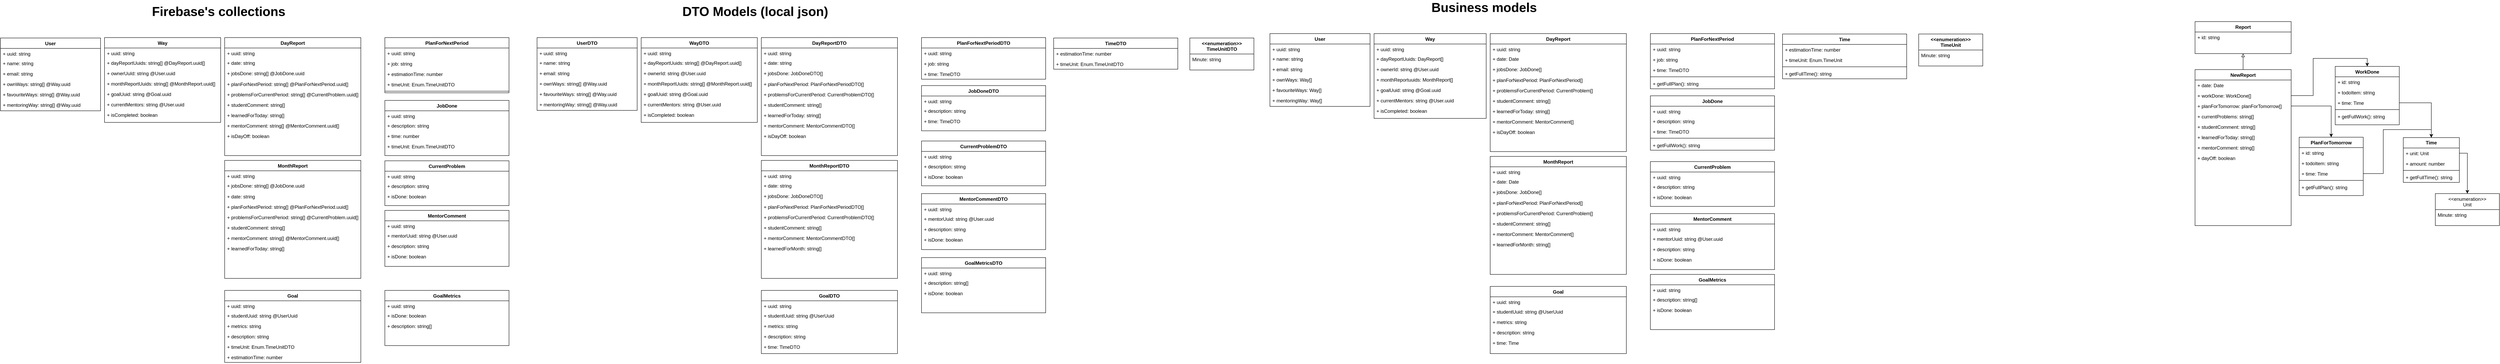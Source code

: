 <mxfile version="21.6.8" type="device">
  <diagram id="C5RBs43oDa-KdzZeNtuy" name="Page-1">
    <mxGraphModel dx="4969" dy="529" grid="1" gridSize="10" guides="1" tooltips="1" connect="1" arrows="1" fold="1" page="1" pageScale="1" pageWidth="827" pageHeight="1169" math="0" shadow="0">
      <root>
        <mxCell id="WIyWlLk6GJQsqaUBKTNV-0" />
        <mxCell id="WIyWlLk6GJQsqaUBKTNV-1" parent="WIyWlLk6GJQsqaUBKTNV-0" />
        <mxCell id="d_Sg6oqERydrpkFvaHPT-14" value="Report" style="swimlane;fontStyle=1;align=center;verticalAlign=top;childLayout=stackLayout;horizontal=1;startSize=26;horizontalStack=0;resizeParent=1;resizeLast=0;collapsible=1;marginBottom=0;rounded=0;shadow=0;strokeWidth=1;" parent="WIyWlLk6GJQsqaUBKTNV-1" vertex="1">
          <mxGeometry x="1990" y="90" width="240" height="80" as="geometry">
            <mxRectangle x="550" y="140" width="160" height="26" as="alternateBounds" />
          </mxGeometry>
        </mxCell>
        <mxCell id="d_Sg6oqERydrpkFvaHPT-18" value="+ id: string" style="text;align=left;verticalAlign=top;spacingLeft=4;spacingRight=4;overflow=hidden;rotatable=0;points=[[0,0.5],[1,0.5]];portConstraint=eastwest;rounded=0;shadow=0;html=0;" parent="d_Sg6oqERydrpkFvaHPT-14" vertex="1">
          <mxGeometry y="26" width="240" height="34" as="geometry" />
        </mxCell>
        <mxCell id="zkfFHV4jXpPFQw0GAbJ--0" value="NewReport" style="swimlane;fontStyle=1;align=center;verticalAlign=top;childLayout=stackLayout;horizontal=1;startSize=26;horizontalStack=0;resizeParent=1;resizeLast=0;collapsible=1;marginBottom=0;rounded=0;shadow=0;strokeWidth=1;fillColor=default;" parent="WIyWlLk6GJQsqaUBKTNV-1" vertex="1">
          <mxGeometry x="1990" y="210" width="240" height="390" as="geometry">
            <mxRectangle x="230" y="140" width="160" height="26" as="alternateBounds" />
          </mxGeometry>
        </mxCell>
        <mxCell id="hzhKv7WzkPUW-s2_m-Os-22" value="+ date: Date" style="text;align=left;verticalAlign=top;spacingLeft=4;spacingRight=4;overflow=hidden;rotatable=0;points=[[0,0.5],[1,0.5]];portConstraint=eastwest;" parent="zkfFHV4jXpPFQw0GAbJ--0" vertex="1">
          <mxGeometry y="26" width="240" height="26" as="geometry" />
        </mxCell>
        <mxCell id="hzhKv7WzkPUW-s2_m-Os-24" value="+ workDone: WorkDone[]" style="text;align=left;verticalAlign=top;spacingLeft=4;spacingRight=4;overflow=hidden;rotatable=0;points=[[0,0.5],[1,0.5]];portConstraint=eastwest;rounded=0;shadow=0;html=0;" parent="zkfFHV4jXpPFQw0GAbJ--0" vertex="1">
          <mxGeometry y="52" width="240" height="26" as="geometry" />
        </mxCell>
        <mxCell id="hzhKv7WzkPUW-s2_m-Os-30" value="+ planForTomorrow: planForTomorrow[]" style="text;align=left;verticalAlign=top;spacingLeft=4;spacingRight=4;overflow=hidden;rotatable=0;points=[[0,0.5],[1,0.5]];portConstraint=eastwest;rounded=0;shadow=0;html=0;" parent="zkfFHV4jXpPFQw0GAbJ--0" vertex="1">
          <mxGeometry y="78" width="240" height="26" as="geometry" />
        </mxCell>
        <mxCell id="hzhKv7WzkPUW-s2_m-Os-25" value="+ currentProblems: string[]" style="text;align=left;verticalAlign=top;spacingLeft=4;spacingRight=4;overflow=hidden;rotatable=0;points=[[0,0.5],[1,0.5]];portConstraint=eastwest;" parent="zkfFHV4jXpPFQw0GAbJ--0" vertex="1">
          <mxGeometry y="104" width="240" height="26" as="geometry" />
        </mxCell>
        <mxCell id="hzhKv7WzkPUW-s2_m-Os-29" value="+ studentComment: string[]" style="text;align=left;verticalAlign=top;spacingLeft=4;spacingRight=4;overflow=hidden;rotatable=0;points=[[0,0.5],[1,0.5]];portConstraint=eastwest;rounded=0;shadow=0;html=0;" parent="zkfFHV4jXpPFQw0GAbJ--0" vertex="1">
          <mxGeometry y="130" width="240" height="26" as="geometry" />
        </mxCell>
        <mxCell id="hzhKv7WzkPUW-s2_m-Os-28" value="+ learnedForToday: string[]" style="text;align=left;verticalAlign=top;spacingLeft=4;spacingRight=4;overflow=hidden;rotatable=0;points=[[0,0.5],[1,0.5]];portConstraint=eastwest;" parent="zkfFHV4jXpPFQw0GAbJ--0" vertex="1">
          <mxGeometry y="156" width="240" height="26" as="geometry" />
        </mxCell>
        <mxCell id="hzhKv7WzkPUW-s2_m-Os-31" value="+ mentorComment: string[]" style="text;align=left;verticalAlign=top;spacingLeft=4;spacingRight=4;overflow=hidden;rotatable=0;points=[[0,0.5],[1,0.5]];portConstraint=eastwest;rounded=0;shadow=0;html=0;" parent="zkfFHV4jXpPFQw0GAbJ--0" vertex="1">
          <mxGeometry y="182" width="240" height="26" as="geometry" />
        </mxCell>
        <mxCell id="ZnFj1ANlWHi9h5uF4C0p-1" value="+ dayOff: boolean" style="text;strokeColor=none;fillColor=none;align=left;verticalAlign=top;spacingLeft=4;spacingRight=4;overflow=hidden;rotatable=0;points=[[0,0.5],[1,0.5]];portConstraint=eastwest;whiteSpace=wrap;html=1;" parent="zkfFHV4jXpPFQw0GAbJ--0" vertex="1">
          <mxGeometry y="208" width="240" height="26" as="geometry" />
        </mxCell>
        <mxCell id="d_Sg6oqERydrpkFvaHPT-20" value="" style="edgeStyle=orthogonalEdgeStyle;rounded=0;orthogonalLoop=1;jettySize=auto;html=1;entryX=0.5;entryY=1;entryDx=0;entryDy=0;fillColor=none;startArrow=none;startFill=0;endArrow=block;endFill=0;" parent="WIyWlLk6GJQsqaUBKTNV-1" source="zkfFHV4jXpPFQw0GAbJ--0" target="d_Sg6oqERydrpkFvaHPT-14" edge="1">
          <mxGeometry relative="1" as="geometry" />
        </mxCell>
        <mxCell id="d_Sg6oqERydrpkFvaHPT-32" value="&lt;&lt;enumeration&gt;&gt;&#xa;Unit" style="swimlane;fontStyle=0;align=center;verticalAlign=top;childLayout=stackLayout;horizontal=1;startSize=40;horizontalStack=0;resizeParent=1;resizeLast=0;collapsible=1;marginBottom=0;rounded=0;shadow=0;strokeWidth=1;" parent="WIyWlLk6GJQsqaUBKTNV-1" vertex="1">
          <mxGeometry x="2590" y="520" width="160" height="80" as="geometry">
            <mxRectangle x="550" y="140" width="160" height="26" as="alternateBounds" />
          </mxGeometry>
        </mxCell>
        <mxCell id="d_Sg6oqERydrpkFvaHPT-33" value="Minute: string" style="text;align=left;verticalAlign=top;spacingLeft=4;spacingRight=4;overflow=hidden;rotatable=0;points=[[0,0.5],[1,0.5]];portConstraint=eastwest;" parent="d_Sg6oqERydrpkFvaHPT-32" vertex="1">
          <mxGeometry y="40" width="160" height="40" as="geometry" />
        </mxCell>
        <mxCell id="d_Sg6oqERydrpkFvaHPT-43" value="WorkDone" style="swimlane;fontStyle=1;align=center;verticalAlign=top;childLayout=stackLayout;horizontal=1;startSize=26;horizontalStack=0;resizeParent=1;resizeParentMax=0;resizeLast=0;collapsible=1;marginBottom=0;whiteSpace=wrap;html=1;" parent="WIyWlLk6GJQsqaUBKTNV-1" vertex="1">
          <mxGeometry x="2340" y="202" width="160" height="146" as="geometry" />
        </mxCell>
        <mxCell id="d_Sg6oqERydrpkFvaHPT-44" value="+ id: string" style="text;strokeColor=none;fillColor=none;align=left;verticalAlign=top;spacingLeft=4;spacingRight=4;overflow=hidden;rotatable=0;points=[[0,0.5],[1,0.5]];portConstraint=eastwest;whiteSpace=wrap;html=1;" parent="d_Sg6oqERydrpkFvaHPT-43" vertex="1">
          <mxGeometry y="26" width="160" height="26" as="geometry" />
        </mxCell>
        <mxCell id="d_Sg6oqERydrpkFvaHPT-47" value="+ todoItem: string" style="text;strokeColor=none;fillColor=none;align=left;verticalAlign=top;spacingLeft=4;spacingRight=4;overflow=hidden;rotatable=0;points=[[0,0.5],[1,0.5]];portConstraint=eastwest;whiteSpace=wrap;html=1;" parent="d_Sg6oqERydrpkFvaHPT-43" vertex="1">
          <mxGeometry y="52" width="160" height="26" as="geometry" />
        </mxCell>
        <mxCell id="dKKBKOpDz1HLAtAL7ZmL-0" value="+ time: Time" style="text;strokeColor=none;fillColor=none;align=left;verticalAlign=top;spacingLeft=4;spacingRight=4;overflow=hidden;rotatable=0;points=[[0,0.5],[1,0.5]];portConstraint=eastwest;whiteSpace=wrap;html=1;" parent="d_Sg6oqERydrpkFvaHPT-43" vertex="1">
          <mxGeometry y="78" width="160" height="26" as="geometry" />
        </mxCell>
        <mxCell id="d_Sg6oqERydrpkFvaHPT-45" value="" style="line;strokeWidth=1;fillColor=none;align=left;verticalAlign=middle;spacingTop=-1;spacingLeft=3;spacingRight=3;rotatable=0;labelPosition=right;points=[];portConstraint=eastwest;strokeColor=inherit;" parent="d_Sg6oqERydrpkFvaHPT-43" vertex="1">
          <mxGeometry y="104" width="160" height="8" as="geometry" />
        </mxCell>
        <mxCell id="d_Sg6oqERydrpkFvaHPT-46" value="+ getFullWork(): string" style="text;strokeColor=none;fillColor=none;align=left;verticalAlign=top;spacingLeft=4;spacingRight=4;overflow=hidden;rotatable=0;points=[[0,0.5],[1,0.5]];portConstraint=eastwest;whiteSpace=wrap;html=1;" parent="d_Sg6oqERydrpkFvaHPT-43" vertex="1">
          <mxGeometry y="112" width="160" height="34" as="geometry" />
        </mxCell>
        <mxCell id="I3We-VWQ5itRpf7lrlMH-1" style="edgeStyle=orthogonalEdgeStyle;rounded=0;orthogonalLoop=1;jettySize=auto;html=1;entryX=0.5;entryY=0;entryDx=0;entryDy=0;exitX=1;exitY=0.5;exitDx=0;exitDy=0;" parent="WIyWlLk6GJQsqaUBKTNV-1" source="hzhKv7WzkPUW-s2_m-Os-24" target="d_Sg6oqERydrpkFvaHPT-43" edge="1">
          <mxGeometry relative="1" as="geometry" />
        </mxCell>
        <mxCell id="I3We-VWQ5itRpf7lrlMH-2" style="edgeStyle=orthogonalEdgeStyle;rounded=0;orthogonalLoop=1;jettySize=auto;html=1;exitX=1;exitY=0.5;exitDx=0;exitDy=0;" parent="WIyWlLk6GJQsqaUBKTNV-1" source="Ks_CFoiMKWxKcUtmaqoq-5" target="d_Sg6oqERydrpkFvaHPT-32" edge="1">
          <mxGeometry relative="1" as="geometry" />
        </mxCell>
        <mxCell id="Ks_CFoiMKWxKcUtmaqoq-4" value="&lt;b&gt;Time&lt;/b&gt;" style="swimlane;fontStyle=0;childLayout=stackLayout;horizontal=1;startSize=26;fillColor=none;horizontalStack=0;resizeParent=1;resizeParentMax=0;resizeLast=0;collapsible=1;marginBottom=0;whiteSpace=wrap;html=1;" parent="WIyWlLk6GJQsqaUBKTNV-1" vertex="1">
          <mxGeometry x="2510" y="380" width="140" height="112" as="geometry" />
        </mxCell>
        <mxCell id="Ks_CFoiMKWxKcUtmaqoq-5" value="+ unit: Unit" style="text;strokeColor=none;fillColor=none;align=left;verticalAlign=top;spacingLeft=4;spacingRight=4;overflow=hidden;rotatable=0;points=[[0,0.5],[1,0.5]];portConstraint=eastwest;whiteSpace=wrap;html=1;" parent="Ks_CFoiMKWxKcUtmaqoq-4" vertex="1">
          <mxGeometry y="26" width="140" height="26" as="geometry" />
        </mxCell>
        <mxCell id="Ks_CFoiMKWxKcUtmaqoq-6" value="+ amount: number" style="text;strokeColor=none;fillColor=none;align=left;verticalAlign=top;spacingLeft=4;spacingRight=4;overflow=hidden;rotatable=0;points=[[0,0.5],[1,0.5]];portConstraint=eastwest;whiteSpace=wrap;html=1;" parent="Ks_CFoiMKWxKcUtmaqoq-4" vertex="1">
          <mxGeometry y="52" width="140" height="26" as="geometry" />
        </mxCell>
        <mxCell id="dKKBKOpDz1HLAtAL7ZmL-1" value="" style="line;strokeWidth=1;fillColor=none;align=left;verticalAlign=middle;spacingTop=-1;spacingLeft=3;spacingRight=3;rotatable=0;labelPosition=right;points=[];portConstraint=eastwest;strokeColor=inherit;" parent="Ks_CFoiMKWxKcUtmaqoq-4" vertex="1">
          <mxGeometry y="78" width="140" height="8" as="geometry" />
        </mxCell>
        <mxCell id="dKKBKOpDz1HLAtAL7ZmL-2" value="+ getFullTime(): string" style="text;strokeColor=none;fillColor=none;align=left;verticalAlign=top;spacingLeft=4;spacingRight=4;overflow=hidden;rotatable=0;points=[[0,0.5],[1,0.5]];portConstraint=eastwest;whiteSpace=wrap;html=1;" parent="Ks_CFoiMKWxKcUtmaqoq-4" vertex="1">
          <mxGeometry y="86" width="140" height="26" as="geometry" />
        </mxCell>
        <mxCell id="Ks_CFoiMKWxKcUtmaqoq-13" style="edgeStyle=orthogonalEdgeStyle;rounded=0;orthogonalLoop=1;jettySize=auto;html=1;exitX=1;exitY=0.5;exitDx=0;exitDy=0;" parent="WIyWlLk6GJQsqaUBKTNV-1" source="dKKBKOpDz1HLAtAL7ZmL-0" target="Ks_CFoiMKWxKcUtmaqoq-4" edge="1">
          <mxGeometry relative="1" as="geometry">
            <mxPoint x="2230" y="530" as="sourcePoint" />
            <mxPoint x="2310" y="650" as="targetPoint" />
          </mxGeometry>
        </mxCell>
        <mxCell id="Ks_CFoiMKWxKcUtmaqoq-19" style="edgeStyle=orthogonalEdgeStyle;rounded=0;orthogonalLoop=1;jettySize=auto;html=1;entryX=0.5;entryY=0;entryDx=0;entryDy=0;exitX=1;exitY=0.5;exitDx=0;exitDy=0;" parent="WIyWlLk6GJQsqaUBKTNV-1" source="hzhKv7WzkPUW-s2_m-Os-30" target="dKKBKOpDz1HLAtAL7ZmL-3" edge="1">
          <mxGeometry relative="1" as="geometry">
            <mxPoint x="2230" y="540" as="sourcePoint" />
            <mxPoint x="2310" y="362" as="targetPoint" />
          </mxGeometry>
        </mxCell>
        <mxCell id="Ks_CFoiMKWxKcUtmaqoq-52" style="edgeStyle=orthogonalEdgeStyle;rounded=0;orthogonalLoop=1;jettySize=auto;html=1;exitX=1;exitY=0.5;exitDx=0;exitDy=0;entryX=0.5;entryY=0;entryDx=0;entryDy=0;" parent="WIyWlLk6GJQsqaUBKTNV-1" source="dKKBKOpDz1HLAtAL7ZmL-6" target="Ks_CFoiMKWxKcUtmaqoq-4" edge="1">
          <mxGeometry relative="1" as="geometry">
            <mxPoint x="2420" y="675" as="sourcePoint" />
            <mxPoint x="2610" y="788" as="targetPoint" />
          </mxGeometry>
        </mxCell>
        <mxCell id="dKKBKOpDz1HLAtAL7ZmL-3" value="PlanForTomorrow" style="swimlane;fontStyle=1;align=center;verticalAlign=top;childLayout=stackLayout;horizontal=1;startSize=26;horizontalStack=0;resizeParent=1;resizeParentMax=0;resizeLast=0;collapsible=1;marginBottom=0;whiteSpace=wrap;html=1;" parent="WIyWlLk6GJQsqaUBKTNV-1" vertex="1">
          <mxGeometry x="2250" y="379" width="160" height="146" as="geometry" />
        </mxCell>
        <mxCell id="dKKBKOpDz1HLAtAL7ZmL-4" value="+ id: string" style="text;strokeColor=none;fillColor=none;align=left;verticalAlign=top;spacingLeft=4;spacingRight=4;overflow=hidden;rotatable=0;points=[[0,0.5],[1,0.5]];portConstraint=eastwest;whiteSpace=wrap;html=1;" parent="dKKBKOpDz1HLAtAL7ZmL-3" vertex="1">
          <mxGeometry y="26" width="160" height="26" as="geometry" />
        </mxCell>
        <mxCell id="dKKBKOpDz1HLAtAL7ZmL-5" value="+ todoItem: string" style="text;strokeColor=none;fillColor=none;align=left;verticalAlign=top;spacingLeft=4;spacingRight=4;overflow=hidden;rotatable=0;points=[[0,0.5],[1,0.5]];portConstraint=eastwest;whiteSpace=wrap;html=1;" parent="dKKBKOpDz1HLAtAL7ZmL-3" vertex="1">
          <mxGeometry y="52" width="160" height="26" as="geometry" />
        </mxCell>
        <mxCell id="dKKBKOpDz1HLAtAL7ZmL-6" value="+ time: Time" style="text;strokeColor=none;fillColor=none;align=left;verticalAlign=top;spacingLeft=4;spacingRight=4;overflow=hidden;rotatable=0;points=[[0,0.5],[1,0.5]];portConstraint=eastwest;whiteSpace=wrap;html=1;" parent="dKKBKOpDz1HLAtAL7ZmL-3" vertex="1">
          <mxGeometry y="78" width="160" height="26" as="geometry" />
        </mxCell>
        <mxCell id="dKKBKOpDz1HLAtAL7ZmL-7" value="" style="line;strokeWidth=1;fillColor=none;align=left;verticalAlign=middle;spacingTop=-1;spacingLeft=3;spacingRight=3;rotatable=0;labelPosition=right;points=[];portConstraint=eastwest;strokeColor=inherit;" parent="dKKBKOpDz1HLAtAL7ZmL-3" vertex="1">
          <mxGeometry y="104" width="160" height="8" as="geometry" />
        </mxCell>
        <mxCell id="dKKBKOpDz1HLAtAL7ZmL-8" value="+ getFullPlan(): string" style="text;strokeColor=none;fillColor=none;align=left;verticalAlign=top;spacingLeft=4;spacingRight=4;overflow=hidden;rotatable=0;points=[[0,0.5],[1,0.5]];portConstraint=eastwest;whiteSpace=wrap;html=1;" parent="dKKBKOpDz1HLAtAL7ZmL-3" vertex="1">
          <mxGeometry y="112" width="160" height="34" as="geometry" />
        </mxCell>
        <mxCell id="dKKBKOpDz1HLAtAL7ZmL-20" value="&lt;&lt;enumeration&gt;&gt;&#xa;TimeUnitDTO" style="swimlane;fontStyle=1;align=center;verticalAlign=top;childLayout=stackLayout;horizontal=1;startSize=40;horizontalStack=0;resizeParent=1;resizeLast=0;collapsible=1;marginBottom=0;rounded=0;shadow=0;strokeWidth=1;" parent="WIyWlLk6GJQsqaUBKTNV-1" vertex="1">
          <mxGeometry x="-520" y="131" width="160" height="80" as="geometry">
            <mxRectangle x="550" y="140" width="160" height="26" as="alternateBounds" />
          </mxGeometry>
        </mxCell>
        <mxCell id="dKKBKOpDz1HLAtAL7ZmL-21" value="Minute: string" style="text;align=left;verticalAlign=top;spacingLeft=4;spacingRight=4;overflow=hidden;rotatable=0;points=[[0,0.5],[1,0.5]];portConstraint=eastwest;" parent="dKKBKOpDz1HLAtAL7ZmL-20" vertex="1">
          <mxGeometry y="40" width="160" height="40" as="geometry" />
        </mxCell>
        <mxCell id="-4mPgHynalelNiIuFB-8-1" value="User" style="swimlane;fontStyle=1;align=center;verticalAlign=top;childLayout=stackLayout;horizontal=1;startSize=26;horizontalStack=0;resizeParent=1;resizeLast=0;collapsible=1;marginBottom=0;rounded=0;shadow=0;strokeWidth=1;" parent="WIyWlLk6GJQsqaUBKTNV-1" vertex="1">
          <mxGeometry x="-3490" y="131" width="250" height="182" as="geometry">
            <mxRectangle x="550" y="140" width="160" height="26" as="alternateBounds" />
          </mxGeometry>
        </mxCell>
        <mxCell id="-4mPgHynalelNiIuFB-8-2" value="+ uuid: string" style="text;align=left;verticalAlign=top;spacingLeft=4;spacingRight=4;overflow=hidden;rotatable=0;points=[[0,0.5],[1,0.5]];portConstraint=eastwest;rounded=0;shadow=0;html=0;" parent="-4mPgHynalelNiIuFB-8-1" vertex="1">
          <mxGeometry y="26" width="250" height="24" as="geometry" />
        </mxCell>
        <mxCell id="-4mPgHynalelNiIuFB-8-69" value="+ name: string" style="text;strokeColor=none;fillColor=none;align=left;verticalAlign=top;spacingLeft=4;spacingRight=4;overflow=hidden;rotatable=0;points=[[0,0.5],[1,0.5]];portConstraint=eastwest;whiteSpace=wrap;html=1;" parent="-4mPgHynalelNiIuFB-8-1" vertex="1">
          <mxGeometry y="50" width="250" height="26" as="geometry" />
        </mxCell>
        <mxCell id="-4mPgHynalelNiIuFB-8-68" value="+ email: string&amp;nbsp;" style="text;strokeColor=none;fillColor=none;align=left;verticalAlign=top;spacingLeft=4;spacingRight=4;overflow=hidden;rotatable=0;points=[[0,0.5],[1,0.5]];portConstraint=eastwest;whiteSpace=wrap;html=1;" parent="-4mPgHynalelNiIuFB-8-1" vertex="1">
          <mxGeometry y="76" width="250" height="26" as="geometry" />
        </mxCell>
        <mxCell id="-4mPgHynalelNiIuFB-8-70" value="+ ownWays: string[] @Way.uuid" style="text;strokeColor=none;fillColor=none;align=left;verticalAlign=top;spacingLeft=4;spacingRight=4;overflow=hidden;rotatable=0;points=[[0,0.5],[1,0.5]];portConstraint=eastwest;whiteSpace=wrap;html=1;" parent="-4mPgHynalelNiIuFB-8-1" vertex="1">
          <mxGeometry y="102" width="250" height="26" as="geometry" />
        </mxCell>
        <mxCell id="-4mPgHynalelNiIuFB-8-71" value="+ favouriteWays: string[] @Way.uuid" style="text;strokeColor=none;fillColor=none;align=left;verticalAlign=top;spacingLeft=4;spacingRight=4;overflow=hidden;rotatable=0;points=[[0,0.5],[1,0.5]];portConstraint=eastwest;whiteSpace=wrap;html=1;" parent="-4mPgHynalelNiIuFB-8-1" vertex="1">
          <mxGeometry y="128" width="250" height="26" as="geometry" />
        </mxCell>
        <mxCell id="-4mPgHynalelNiIuFB-8-72" value="+ mentoringWay: string[] @Way.uuid" style="text;strokeColor=none;fillColor=none;align=left;verticalAlign=top;spacingLeft=4;spacingRight=4;overflow=hidden;rotatable=0;points=[[0,0.5],[1,0.5]];portConstraint=eastwest;whiteSpace=wrap;html=1;" parent="-4mPgHynalelNiIuFB-8-1" vertex="1">
          <mxGeometry y="154" width="250" height="26" as="geometry" />
        </mxCell>
        <mxCell id="-4mPgHynalelNiIuFB-8-3" value="Way" style="swimlane;fontStyle=1;align=center;verticalAlign=top;childLayout=stackLayout;horizontal=1;startSize=26;horizontalStack=0;resizeParent=1;resizeLast=0;collapsible=1;marginBottom=0;rounded=0;shadow=0;strokeWidth=1;" parent="WIyWlLk6GJQsqaUBKTNV-1" vertex="1">
          <mxGeometry x="-3230" y="130" width="290" height="212" as="geometry">
            <mxRectangle x="550" y="140" width="160" height="26" as="alternateBounds" />
          </mxGeometry>
        </mxCell>
        <mxCell id="-4mPgHynalelNiIuFB-8-4" value="+ uuid: string&#xa;" style="text;align=left;verticalAlign=top;spacingLeft=4;spacingRight=4;overflow=hidden;rotatable=0;points=[[0,0.5],[1,0.5]];portConstraint=eastwest;rounded=0;shadow=0;html=0;" parent="-4mPgHynalelNiIuFB-8-3" vertex="1">
          <mxGeometry y="26" width="290" height="24" as="geometry" />
        </mxCell>
        <mxCell id="-4mPgHynalelNiIuFB-8-77" value="+ dayReportUuids: string[] @DayReport.uuid[]&lt;div style=&quot;border-color: var(--border-color); padding: 0px; margin: 0px;&quot;&gt;&lt;br style=&quot;border-color: var(--border-color); padding: 0px; margin: 0px;&quot;&gt;&lt;/div&gt;" style="text;strokeColor=none;fillColor=none;align=left;verticalAlign=top;spacingLeft=4;spacingRight=4;overflow=hidden;rotatable=0;points=[[0,0.5],[1,0.5]];portConstraint=eastwest;whiteSpace=wrap;html=1;" parent="-4mPgHynalelNiIuFB-8-3" vertex="1">
          <mxGeometry y="50" width="290" height="26" as="geometry" />
        </mxCell>
        <mxCell id="-4mPgHynalelNiIuFB-8-78" value="+ ownerUuId: string @User.uuid&lt;div style=&quot;border-color: var(--border-color); padding: 0px; margin: 0px;&quot;&gt;&lt;br style=&quot;border-color: var(--border-color); padding: 0px; margin: 0px;&quot;&gt;&lt;/div&gt;" style="text;strokeColor=none;fillColor=none;align=left;verticalAlign=top;spacingLeft=4;spacingRight=4;overflow=hidden;rotatable=0;points=[[0,0.5],[1,0.5]];portConstraint=eastwest;whiteSpace=wrap;html=1;" parent="-4mPgHynalelNiIuFB-8-3" vertex="1">
          <mxGeometry y="76" width="290" height="26" as="geometry" />
        </mxCell>
        <mxCell id="-4mPgHynalelNiIuFB-8-76" value="+ monthReportUuids: string[] @MonthReport.uuid[]&lt;div style=&quot;border-color: var(--border-color); padding: 0px; margin: 0px;&quot;&gt;&lt;br style=&quot;border-color: var(--border-color); padding: 0px; margin: 0px;&quot;&gt;&lt;/div&gt;" style="text;strokeColor=none;fillColor=none;align=left;verticalAlign=top;spacingLeft=4;spacingRight=4;overflow=hidden;rotatable=0;points=[[0,0.5],[1,0.5]];portConstraint=eastwest;whiteSpace=wrap;html=1;" parent="-4mPgHynalelNiIuFB-8-3" vertex="1">
          <mxGeometry y="102" width="290" height="26" as="geometry" />
        </mxCell>
        <mxCell id="-4mPgHynalelNiIuFB-8-75" value="+ goalUuid: string @Goal.uuid&lt;div style=&quot;border-color: var(--border-color); padding: 0px; margin: 0px;&quot;&gt;&lt;br style=&quot;border-color: var(--border-color); padding: 0px; margin: 0px;&quot;&gt;&lt;/div&gt;" style="text;strokeColor=none;fillColor=none;align=left;verticalAlign=top;spacingLeft=4;spacingRight=4;overflow=hidden;rotatable=0;points=[[0,0.5],[1,0.5]];portConstraint=eastwest;whiteSpace=wrap;html=1;" parent="-4mPgHynalelNiIuFB-8-3" vertex="1">
          <mxGeometry y="128" width="290" height="26" as="geometry" />
        </mxCell>
        <mxCell id="-4mPgHynalelNiIuFB-8-74" value="+ currentMentors: string @User.uuid&lt;div style=&quot;border-color: var(--border-color); padding: 0px; margin: 0px;&quot;&gt;&lt;br style=&quot;border-color: var(--border-color); padding: 0px; margin: 0px;&quot;&gt;&lt;/div&gt;" style="text;strokeColor=none;fillColor=none;align=left;verticalAlign=top;spacingLeft=4;spacingRight=4;overflow=hidden;rotatable=0;points=[[0,0.5],[1,0.5]];portConstraint=eastwest;whiteSpace=wrap;html=1;" parent="-4mPgHynalelNiIuFB-8-3" vertex="1">
          <mxGeometry y="154" width="290" height="26" as="geometry" />
        </mxCell>
        <mxCell id="-4mPgHynalelNiIuFB-8-73" value="+ isCompleted: boolean" style="text;strokeColor=none;fillColor=none;align=left;verticalAlign=top;spacingLeft=4;spacingRight=4;overflow=hidden;rotatable=0;points=[[0,0.5],[1,0.5]];portConstraint=eastwest;whiteSpace=wrap;html=1;" parent="-4mPgHynalelNiIuFB-8-3" vertex="1">
          <mxGeometry y="180" width="290" height="30" as="geometry" />
        </mxCell>
        <mxCell id="-4mPgHynalelNiIuFB-8-6" value="DayReport" style="swimlane;fontStyle=1;align=center;verticalAlign=top;childLayout=stackLayout;horizontal=1;startSize=26;horizontalStack=0;resizeParent=1;resizeLast=0;collapsible=1;marginBottom=0;rounded=0;shadow=0;strokeWidth=1;" parent="WIyWlLk6GJQsqaUBKTNV-1" vertex="1">
          <mxGeometry x="-2930" y="130" width="340" height="295" as="geometry">
            <mxRectangle x="550" y="140" width="160" height="26" as="alternateBounds" />
          </mxGeometry>
        </mxCell>
        <mxCell id="-4mPgHynalelNiIuFB-8-7" value="+ uuid: string" style="text;align=left;verticalAlign=top;spacingLeft=4;spacingRight=4;overflow=hidden;rotatable=0;points=[[0,0.5],[1,0.5]];portConstraint=eastwest;rounded=0;shadow=0;html=0;" parent="-4mPgHynalelNiIuFB-8-6" vertex="1">
          <mxGeometry y="26" width="340" height="24" as="geometry" />
        </mxCell>
        <mxCell id="-4mPgHynalelNiIuFB-8-54" value="+ date: string" style="text;align=left;verticalAlign=top;spacingLeft=4;spacingRight=4;overflow=hidden;rotatable=0;points=[[0,0.5],[1,0.5]];portConstraint=eastwest;" parent="-4mPgHynalelNiIuFB-8-6" vertex="1">
          <mxGeometry y="50" width="340" height="26" as="geometry" />
        </mxCell>
        <mxCell id="-4mPgHynalelNiIuFB-8-53" value="+ jobsDone: string[] @JobDone.uuid" style="text;align=left;verticalAlign=top;spacingLeft=4;spacingRight=4;overflow=hidden;rotatable=0;points=[[0,0.5],[1,0.5]];portConstraint=eastwest;rounded=0;shadow=0;html=0;" parent="-4mPgHynalelNiIuFB-8-6" vertex="1">
          <mxGeometry y="76" width="340" height="27" as="geometry" />
        </mxCell>
        <mxCell id="-4mPgHynalelNiIuFB-8-55" value="+ planForNextPeriod: string[] @PlanForNextPeriod.uuid[]" style="text;align=left;verticalAlign=top;spacingLeft=4;spacingRight=4;overflow=hidden;rotatable=0;points=[[0,0.5],[1,0.5]];portConstraint=eastwest;rounded=0;shadow=0;html=0;" parent="-4mPgHynalelNiIuFB-8-6" vertex="1">
          <mxGeometry y="103" width="340" height="26" as="geometry" />
        </mxCell>
        <mxCell id="-4mPgHynalelNiIuFB-8-56" value="+ problemsForCurrentPeriod: string[] @CurrentProblem.uuid[]" style="text;align=left;verticalAlign=top;spacingLeft=4;spacingRight=4;overflow=hidden;rotatable=0;points=[[0,0.5],[1,0.5]];portConstraint=eastwest;" parent="-4mPgHynalelNiIuFB-8-6" vertex="1">
          <mxGeometry y="129" width="340" height="26" as="geometry" />
        </mxCell>
        <mxCell id="-4mPgHynalelNiIuFB-8-57" value="+ studentComment: string[]" style="text;align=left;verticalAlign=top;spacingLeft=4;spacingRight=4;overflow=hidden;rotatable=0;points=[[0,0.5],[1,0.5]];portConstraint=eastwest;rounded=0;shadow=0;html=0;" parent="-4mPgHynalelNiIuFB-8-6" vertex="1">
          <mxGeometry y="155" width="340" height="26" as="geometry" />
        </mxCell>
        <mxCell id="-4mPgHynalelNiIuFB-8-58" value="+ learnedForToday: string[]" style="text;align=left;verticalAlign=top;spacingLeft=4;spacingRight=4;overflow=hidden;rotatable=0;points=[[0,0.5],[1,0.5]];portConstraint=eastwest;" parent="-4mPgHynalelNiIuFB-8-6" vertex="1">
          <mxGeometry y="181" width="340" height="26" as="geometry" />
        </mxCell>
        <mxCell id="-4mPgHynalelNiIuFB-8-59" value="+ mentorComment: string[] @MentorComment.uuid[]" style="text;align=left;verticalAlign=top;spacingLeft=4;spacingRight=4;overflow=hidden;rotatable=0;points=[[0,0.5],[1,0.5]];portConstraint=eastwest;rounded=0;shadow=0;html=0;" parent="-4mPgHynalelNiIuFB-8-6" vertex="1">
          <mxGeometry y="207" width="340" height="26" as="geometry" />
        </mxCell>
        <mxCell id="-4mPgHynalelNiIuFB-8-60" value="+ isDayOff: boolean" style="text;strokeColor=none;fillColor=none;align=left;verticalAlign=top;spacingLeft=4;spacingRight=4;overflow=hidden;rotatable=0;points=[[0,0.5],[1,0.5]];portConstraint=eastwest;whiteSpace=wrap;html=1;" parent="-4mPgHynalelNiIuFB-8-6" vertex="1">
          <mxGeometry y="233" width="340" height="26" as="geometry" />
        </mxCell>
        <mxCell id="-4mPgHynalelNiIuFB-8-10" value="Goal" style="swimlane;fontStyle=1;align=center;verticalAlign=top;childLayout=stackLayout;horizontal=1;startSize=26;horizontalStack=0;resizeParent=1;resizeLast=0;collapsible=1;marginBottom=0;rounded=0;shadow=0;strokeWidth=1;" parent="WIyWlLk6GJQsqaUBKTNV-1" vertex="1">
          <mxGeometry x="-2930" y="762" width="340" height="180" as="geometry">
            <mxRectangle x="550" y="140" width="160" height="26" as="alternateBounds" />
          </mxGeometry>
        </mxCell>
        <mxCell id="-4mPgHynalelNiIuFB-8-11" value="+ uuid: string" style="text;align=left;verticalAlign=top;spacingLeft=4;spacingRight=4;overflow=hidden;rotatable=0;points=[[0,0.5],[1,0.5]];portConstraint=eastwest;rounded=0;shadow=0;html=0;" parent="-4mPgHynalelNiIuFB-8-10" vertex="1">
          <mxGeometry y="26" width="340" height="24" as="geometry" />
        </mxCell>
        <mxCell id="-4mPgHynalelNiIuFB-8-43" value="+ studentUuid: string @UserUuid" style="text;strokeColor=none;fillColor=none;align=left;verticalAlign=top;spacingLeft=4;spacingRight=4;overflow=hidden;rotatable=0;points=[[0,0.5],[1,0.5]];portConstraint=eastwest;whiteSpace=wrap;html=1;" parent="-4mPgHynalelNiIuFB-8-10" vertex="1">
          <mxGeometry y="50" width="340" height="26" as="geometry" />
        </mxCell>
        <mxCell id="-4mPgHynalelNiIuFB-8-45" value="+ metrics: string" style="text;strokeColor=none;fillColor=none;align=left;verticalAlign=top;spacingLeft=4;spacingRight=4;overflow=hidden;rotatable=0;points=[[0,0.5],[1,0.5]];portConstraint=eastwest;whiteSpace=wrap;html=1;" parent="-4mPgHynalelNiIuFB-8-10" vertex="1">
          <mxGeometry y="76" width="340" height="26" as="geometry" />
        </mxCell>
        <mxCell id="-4mPgHynalelNiIuFB-8-51" value="+ description: string" style="text;strokeColor=none;fillColor=none;align=left;verticalAlign=top;spacingLeft=4;spacingRight=4;overflow=hidden;rotatable=0;points=[[0,0.5],[1,0.5]];portConstraint=eastwest;whiteSpace=wrap;html=1;" parent="-4mPgHynalelNiIuFB-8-10" vertex="1">
          <mxGeometry y="102" width="340" height="26" as="geometry" />
        </mxCell>
        <mxCell id="-4mPgHynalelNiIuFB-8-93" value="+ timeUnit: Enum.TimeUnitDTO" style="text;strokeColor=none;fillColor=none;align=left;verticalAlign=top;spacingLeft=4;spacingRight=4;overflow=hidden;rotatable=0;points=[[0,0.5],[1,0.5]];portConstraint=eastwest;whiteSpace=wrap;html=1;" parent="-4mPgHynalelNiIuFB-8-10" vertex="1">
          <mxGeometry y="128" width="340" height="26" as="geometry" />
        </mxCell>
        <mxCell id="-4mPgHynalelNiIuFB-8-92" value="&lt;div style=&quot;text-align: center;&quot;&gt;&lt;span style=&quot;background-color: initial;&quot;&gt;+ estimationTime: number&lt;/span&gt;&lt;/div&gt;&lt;div style=&quot;text-align: center;&quot;&gt;&lt;span style=&quot;background-color: initial;&quot;&gt;&lt;br&gt;&lt;/span&gt;&lt;/div&gt;" style="text;strokeColor=none;fillColor=none;align=left;verticalAlign=top;spacingLeft=4;spacingRight=4;overflow=hidden;rotatable=0;points=[[0,0.5],[1,0.5]];portConstraint=eastwest;whiteSpace=wrap;html=1;" parent="-4mPgHynalelNiIuFB-8-10" vertex="1">
          <mxGeometry y="154" width="340" height="26" as="geometry" />
        </mxCell>
        <mxCell id="-4mPgHynalelNiIuFB-8-28" value="PlanForNextPeriod" style="swimlane;fontStyle=1;align=center;verticalAlign=top;childLayout=stackLayout;horizontal=1;startSize=26;horizontalStack=0;resizeParent=1;resizeParentMax=0;resizeLast=0;collapsible=1;marginBottom=0;whiteSpace=wrap;html=1;" parent="WIyWlLk6GJQsqaUBKTNV-1" vertex="1">
          <mxGeometry x="-2530" y="130" width="310" height="138" as="geometry" />
        </mxCell>
        <mxCell id="-4mPgHynalelNiIuFB-8-29" value="+ uuid: string" style="text;strokeColor=none;fillColor=none;align=left;verticalAlign=top;spacingLeft=4;spacingRight=4;overflow=hidden;rotatable=0;points=[[0,0.5],[1,0.5]];portConstraint=eastwest;whiteSpace=wrap;html=1;" parent="-4mPgHynalelNiIuFB-8-28" vertex="1">
          <mxGeometry y="26" width="310" height="26" as="geometry" />
        </mxCell>
        <mxCell id="-4mPgHynalelNiIuFB-8-30" value="+ job: string" style="text;strokeColor=none;fillColor=none;align=left;verticalAlign=top;spacingLeft=4;spacingRight=4;overflow=hidden;rotatable=0;points=[[0,0.5],[1,0.5]];portConstraint=eastwest;whiteSpace=wrap;html=1;" parent="-4mPgHynalelNiIuFB-8-28" vertex="1">
          <mxGeometry y="52" width="310" height="26" as="geometry" />
        </mxCell>
        <mxCell id="-4mPgHynalelNiIuFB-8-31" value="&lt;div style=&quot;text-align: center;&quot;&gt;&lt;span style=&quot;background-color: initial;&quot;&gt;+ estimationTime: number&lt;/span&gt;&lt;/div&gt;&lt;div style=&quot;text-align: center;&quot;&gt;&lt;span style=&quot;background-color: initial;&quot;&gt;&lt;br&gt;&lt;/span&gt;&lt;/div&gt;" style="text;strokeColor=none;fillColor=none;align=left;verticalAlign=top;spacingLeft=4;spacingRight=4;overflow=hidden;rotatable=0;points=[[0,0.5],[1,0.5]];portConstraint=eastwest;whiteSpace=wrap;html=1;" parent="-4mPgHynalelNiIuFB-8-28" vertex="1">
          <mxGeometry y="78" width="310" height="26" as="geometry" />
        </mxCell>
        <mxCell id="-4mPgHynalelNiIuFB-8-42" value="+ timeUnit: Enum.TimeUnitDTO" style="text;strokeColor=none;fillColor=none;align=left;verticalAlign=top;spacingLeft=4;spacingRight=4;overflow=hidden;rotatable=0;points=[[0,0.5],[1,0.5]];portConstraint=eastwest;whiteSpace=wrap;html=1;" parent="-4mPgHynalelNiIuFB-8-28" vertex="1">
          <mxGeometry y="104" width="310" height="26" as="geometry" />
        </mxCell>
        <mxCell id="-4mPgHynalelNiIuFB-8-32" value="" style="line;strokeWidth=1;fillColor=none;align=left;verticalAlign=middle;spacingTop=-1;spacingLeft=3;spacingRight=3;rotatable=0;labelPosition=right;points=[];portConstraint=eastwest;strokeColor=inherit;" parent="-4mPgHynalelNiIuFB-8-28" vertex="1">
          <mxGeometry y="130" width="310" height="8" as="geometry" />
        </mxCell>
        <mxCell id="-4mPgHynalelNiIuFB-8-34" value="MonthReport" style="swimlane;fontStyle=1;align=center;verticalAlign=top;childLayout=stackLayout;horizontal=1;startSize=26;horizontalStack=0;resizeParent=1;resizeLast=0;collapsible=1;marginBottom=0;rounded=0;shadow=0;strokeWidth=1;" parent="WIyWlLk6GJQsqaUBKTNV-1" vertex="1">
          <mxGeometry x="-2930" y="437" width="340" height="295" as="geometry">
            <mxRectangle x="550" y="140" width="160" height="26" as="alternateBounds" />
          </mxGeometry>
        </mxCell>
        <mxCell id="-4mPgHynalelNiIuFB-8-35" value="+ uuid: string&#xa;" style="text;align=left;verticalAlign=top;spacingLeft=4;spacingRight=4;overflow=hidden;rotatable=0;points=[[0,0.5],[1,0.5]];portConstraint=eastwest;rounded=0;shadow=0;html=0;" parent="-4mPgHynalelNiIuFB-8-34" vertex="1">
          <mxGeometry y="26" width="340" height="24" as="geometry" />
        </mxCell>
        <mxCell id="-4mPgHynalelNiIuFB-8-95" value="+ jobsDone: string[] @JobDone.uuid" style="text;align=left;verticalAlign=top;spacingLeft=4;spacingRight=4;overflow=hidden;rotatable=0;points=[[0,0.5],[1,0.5]];portConstraint=eastwest;rounded=0;shadow=0;html=0;" parent="-4mPgHynalelNiIuFB-8-34" vertex="1">
          <mxGeometry y="50" width="340" height="27" as="geometry" />
        </mxCell>
        <mxCell id="-4mPgHynalelNiIuFB-8-96" value="+ date: string" style="text;align=left;verticalAlign=top;spacingLeft=4;spacingRight=4;overflow=hidden;rotatable=0;points=[[0,0.5],[1,0.5]];portConstraint=eastwest;" parent="-4mPgHynalelNiIuFB-8-34" vertex="1">
          <mxGeometry y="77" width="340" height="26" as="geometry" />
        </mxCell>
        <mxCell id="-4mPgHynalelNiIuFB-8-97" value="+ planForNextPeriod: string[] @PlanForNextPeriod.uuid[]" style="text;align=left;verticalAlign=top;spacingLeft=4;spacingRight=4;overflow=hidden;rotatable=0;points=[[0,0.5],[1,0.5]];portConstraint=eastwest;rounded=0;shadow=0;html=0;" parent="-4mPgHynalelNiIuFB-8-34" vertex="1">
          <mxGeometry y="103" width="340" height="26" as="geometry" />
        </mxCell>
        <mxCell id="-4mPgHynalelNiIuFB-8-98" value="+ problemsForCurrentPeriod: string[] @CurrentProblem.uuid[]" style="text;align=left;verticalAlign=top;spacingLeft=4;spacingRight=4;overflow=hidden;rotatable=0;points=[[0,0.5],[1,0.5]];portConstraint=eastwest;" parent="-4mPgHynalelNiIuFB-8-34" vertex="1">
          <mxGeometry y="129" width="340" height="26" as="geometry" />
        </mxCell>
        <mxCell id="-4mPgHynalelNiIuFB-8-99" value="+ studentComment: string[]" style="text;align=left;verticalAlign=top;spacingLeft=4;spacingRight=4;overflow=hidden;rotatable=0;points=[[0,0.5],[1,0.5]];portConstraint=eastwest;rounded=0;shadow=0;html=0;" parent="-4mPgHynalelNiIuFB-8-34" vertex="1">
          <mxGeometry y="155" width="340" height="26" as="geometry" />
        </mxCell>
        <mxCell id="-4mPgHynalelNiIuFB-8-101" value="+ mentorComment: string[] @MentorComment.uuid[]" style="text;align=left;verticalAlign=top;spacingLeft=4;spacingRight=4;overflow=hidden;rotatable=0;points=[[0,0.5],[1,0.5]];portConstraint=eastwest;rounded=0;shadow=0;html=0;" parent="-4mPgHynalelNiIuFB-8-34" vertex="1">
          <mxGeometry y="181" width="340" height="26" as="geometry" />
        </mxCell>
        <mxCell id="-4mPgHynalelNiIuFB-8-100" value="+ learnedForToday: string[]" style="text;align=left;verticalAlign=top;spacingLeft=4;spacingRight=4;overflow=hidden;rotatable=0;points=[[0,0.5],[1,0.5]];portConstraint=eastwest;" parent="-4mPgHynalelNiIuFB-8-34" vertex="1">
          <mxGeometry y="207" width="340" height="26" as="geometry" />
        </mxCell>
        <mxCell id="-4mPgHynalelNiIuFB-8-46" value="GoalMetrics" style="swimlane;fontStyle=1;align=center;verticalAlign=top;childLayout=stackLayout;horizontal=1;startSize=26;horizontalStack=0;resizeParent=1;resizeLast=0;collapsible=1;marginBottom=0;rounded=0;shadow=0;strokeWidth=1;" parent="WIyWlLk6GJQsqaUBKTNV-1" vertex="1">
          <mxGeometry x="-2530" y="762" width="310" height="138" as="geometry">
            <mxRectangle x="550" y="140" width="160" height="26" as="alternateBounds" />
          </mxGeometry>
        </mxCell>
        <mxCell id="-4mPgHynalelNiIuFB-8-47" value="+ uuid: string" style="text;align=left;verticalAlign=top;spacingLeft=4;spacingRight=4;overflow=hidden;rotatable=0;points=[[0,0.5],[1,0.5]];portConstraint=eastwest;rounded=0;shadow=0;html=0;" parent="-4mPgHynalelNiIuFB-8-46" vertex="1">
          <mxGeometry y="26" width="310" height="24" as="geometry" />
        </mxCell>
        <mxCell id="-4mPgHynalelNiIuFB-8-49" value="+ isDone: boolean" style="text;strokeColor=none;fillColor=none;align=left;verticalAlign=top;spacingLeft=4;spacingRight=4;overflow=hidden;rotatable=0;points=[[0,0.5],[1,0.5]];portConstraint=eastwest;whiteSpace=wrap;html=1;" parent="-4mPgHynalelNiIuFB-8-46" vertex="1">
          <mxGeometry y="50" width="310" height="26" as="geometry" />
        </mxCell>
        <mxCell id="-4mPgHynalelNiIuFB-8-50" value="+ description: string[]" style="text;strokeColor=none;fillColor=none;align=left;verticalAlign=top;spacingLeft=4;spacingRight=4;overflow=hidden;rotatable=0;points=[[0,0.5],[1,0.5]];portConstraint=eastwest;whiteSpace=wrap;html=1;" parent="-4mPgHynalelNiIuFB-8-46" vertex="1">
          <mxGeometry y="76" width="310" height="26" as="geometry" />
        </mxCell>
        <mxCell id="-4mPgHynalelNiIuFB-8-61" value="JobDone" style="swimlane;fontStyle=1;align=center;verticalAlign=top;childLayout=stackLayout;horizontal=1;startSize=26;horizontalStack=0;resizeParent=1;resizeLast=0;collapsible=1;marginBottom=0;rounded=0;shadow=0;strokeWidth=1;" parent="WIyWlLk6GJQsqaUBKTNV-1" vertex="1">
          <mxGeometry x="-2530" y="287" width="310" height="138" as="geometry">
            <mxRectangle x="550" y="140" width="160" height="26" as="alternateBounds" />
          </mxGeometry>
        </mxCell>
        <mxCell id="-4mPgHynalelNiIuFB-8-62" value="+ uuid: string" style="text;align=left;verticalAlign=top;spacingLeft=4;spacingRight=4;overflow=hidden;rotatable=0;points=[[0,0.5],[1,0.5]];portConstraint=eastwest;rounded=0;shadow=0;html=0;" parent="-4mPgHynalelNiIuFB-8-61" vertex="1">
          <mxGeometry y="26" width="310" height="24" as="geometry" />
        </mxCell>
        <mxCell id="-4mPgHynalelNiIuFB-8-79" value="+ description: string" style="text;strokeColor=none;fillColor=none;align=left;verticalAlign=top;spacingLeft=4;spacingRight=4;overflow=hidden;rotatable=0;points=[[0,0.5],[1,0.5]];portConstraint=eastwest;whiteSpace=wrap;html=1;" parent="-4mPgHynalelNiIuFB-8-61" vertex="1">
          <mxGeometry y="50" width="310" height="26" as="geometry" />
        </mxCell>
        <mxCell id="-4mPgHynalelNiIuFB-8-80" value="+ time: number" style="text;strokeColor=none;fillColor=none;align=left;verticalAlign=top;spacingLeft=4;spacingRight=4;overflow=hidden;rotatable=0;points=[[0,0.5],[1,0.5]];portConstraint=eastwest;whiteSpace=wrap;html=1;" parent="-4mPgHynalelNiIuFB-8-61" vertex="1">
          <mxGeometry y="76" width="310" height="26" as="geometry" />
        </mxCell>
        <mxCell id="-4mPgHynalelNiIuFB-8-81" value="+ timeUnit: Enum.TimeUnitDTO" style="text;strokeColor=none;fillColor=none;align=left;verticalAlign=top;spacingLeft=4;spacingRight=4;overflow=hidden;rotatable=0;points=[[0,0.5],[1,0.5]];portConstraint=eastwest;whiteSpace=wrap;html=1;" parent="-4mPgHynalelNiIuFB-8-61" vertex="1">
          <mxGeometry y="102" width="310" height="26" as="geometry" />
        </mxCell>
        <mxCell id="-4mPgHynalelNiIuFB-8-63" value="CurrentProblem" style="swimlane;fontStyle=1;align=center;verticalAlign=top;childLayout=stackLayout;horizontal=1;startSize=26;horizontalStack=0;resizeParent=1;resizeLast=0;collapsible=1;marginBottom=0;rounded=0;shadow=0;strokeWidth=1;" parent="WIyWlLk6GJQsqaUBKTNV-1" vertex="1">
          <mxGeometry x="-2530" y="438" width="310" height="112" as="geometry">
            <mxRectangle x="550" y="140" width="160" height="26" as="alternateBounds" />
          </mxGeometry>
        </mxCell>
        <mxCell id="-4mPgHynalelNiIuFB-8-64" value="+ uuid: string" style="text;align=left;verticalAlign=top;spacingLeft=4;spacingRight=4;overflow=hidden;rotatable=0;points=[[0,0.5],[1,0.5]];portConstraint=eastwest;rounded=0;shadow=0;html=0;" parent="-4mPgHynalelNiIuFB-8-63" vertex="1">
          <mxGeometry y="26" width="310" height="24" as="geometry" />
        </mxCell>
        <mxCell id="-4mPgHynalelNiIuFB-8-82" value="+ description: string" style="text;strokeColor=none;fillColor=none;align=left;verticalAlign=top;spacingLeft=4;spacingRight=4;overflow=hidden;rotatable=0;points=[[0,0.5],[1,0.5]];portConstraint=eastwest;whiteSpace=wrap;html=1;" parent="-4mPgHynalelNiIuFB-8-63" vertex="1">
          <mxGeometry y="50" width="310" height="26" as="geometry" />
        </mxCell>
        <mxCell id="-4mPgHynalelNiIuFB-8-85" value="+ isDone: boolean" style="text;strokeColor=none;fillColor=none;align=left;verticalAlign=top;spacingLeft=4;spacingRight=4;overflow=hidden;rotatable=0;points=[[0,0.5],[1,0.5]];portConstraint=eastwest;whiteSpace=wrap;html=1;" parent="-4mPgHynalelNiIuFB-8-63" vertex="1">
          <mxGeometry y="76" width="310" height="26" as="geometry" />
        </mxCell>
        <mxCell id="-4mPgHynalelNiIuFB-8-65" value="MentorComment" style="swimlane;fontStyle=1;align=center;verticalAlign=top;childLayout=stackLayout;horizontal=1;startSize=26;horizontalStack=0;resizeParent=1;resizeLast=0;collapsible=1;marginBottom=0;rounded=0;shadow=0;strokeWidth=1;" parent="WIyWlLk6GJQsqaUBKTNV-1" vertex="1">
          <mxGeometry x="-2530" y="562" width="310" height="140" as="geometry">
            <mxRectangle x="550" y="140" width="160" height="26" as="alternateBounds" />
          </mxGeometry>
        </mxCell>
        <mxCell id="-4mPgHynalelNiIuFB-8-66" value="+ uuid: string" style="text;align=left;verticalAlign=top;spacingLeft=4;spacingRight=4;overflow=hidden;rotatable=0;points=[[0,0.5],[1,0.5]];portConstraint=eastwest;rounded=0;shadow=0;html=0;" parent="-4mPgHynalelNiIuFB-8-65" vertex="1">
          <mxGeometry y="26" width="310" height="24" as="geometry" />
        </mxCell>
        <mxCell id="-4mPgHynalelNiIuFB-8-67" value="+ mentorUuid: string @User.uuid" style="text;strokeColor=none;fillColor=none;align=left;verticalAlign=top;spacingLeft=4;spacingRight=4;overflow=hidden;rotatable=0;points=[[0,0.5],[1,0.5]];portConstraint=eastwest;whiteSpace=wrap;html=1;" parent="-4mPgHynalelNiIuFB-8-65" vertex="1">
          <mxGeometry y="50" width="310" height="26" as="geometry" />
        </mxCell>
        <mxCell id="-4mPgHynalelNiIuFB-8-87" value="+ description: string" style="text;strokeColor=none;fillColor=none;align=left;verticalAlign=top;spacingLeft=4;spacingRight=4;overflow=hidden;rotatable=0;points=[[0,0.5],[1,0.5]];portConstraint=eastwest;whiteSpace=wrap;html=1;" parent="-4mPgHynalelNiIuFB-8-65" vertex="1">
          <mxGeometry y="76" width="310" height="26" as="geometry" />
        </mxCell>
        <mxCell id="-4mPgHynalelNiIuFB-8-88" value="+ isDone: boolean" style="text;strokeColor=none;fillColor=none;align=left;verticalAlign=top;spacingLeft=4;spacingRight=4;overflow=hidden;rotatable=0;points=[[0,0.5],[1,0.5]];portConstraint=eastwest;whiteSpace=wrap;html=1;" parent="-4mPgHynalelNiIuFB-8-65" vertex="1">
          <mxGeometry y="102" width="310" height="26" as="geometry" />
        </mxCell>
        <mxCell id="ZQU2dQCY8mmba9McIPwv-0" value="Firebase&#39;s collections" style="text;html=1;strokeColor=none;fillColor=none;align=center;verticalAlign=middle;whiteSpace=wrap;rounded=0;fontSize=32;fontStyle=1" parent="WIyWlLk6GJQsqaUBKTNV-1" vertex="1">
          <mxGeometry x="-3190" y="50" width="490" height="30" as="geometry" />
        </mxCell>
        <mxCell id="ZQU2dQCY8mmba9McIPwv-23" value="UserDTO" style="swimlane;fontStyle=1;align=center;verticalAlign=top;childLayout=stackLayout;horizontal=1;startSize=26;horizontalStack=0;resizeParent=1;resizeLast=0;collapsible=1;marginBottom=0;rounded=0;shadow=0;strokeWidth=1;" parent="WIyWlLk6GJQsqaUBKTNV-1" vertex="1">
          <mxGeometry x="-2150" y="130" width="250" height="182" as="geometry">
            <mxRectangle x="550" y="140" width="160" height="26" as="alternateBounds" />
          </mxGeometry>
        </mxCell>
        <mxCell id="ZQU2dQCY8mmba9McIPwv-24" value="+ uuid: string" style="text;align=left;verticalAlign=top;spacingLeft=4;spacingRight=4;overflow=hidden;rotatable=0;points=[[0,0.5],[1,0.5]];portConstraint=eastwest;rounded=0;shadow=0;html=0;" parent="ZQU2dQCY8mmba9McIPwv-23" vertex="1">
          <mxGeometry y="26" width="250" height="24" as="geometry" />
        </mxCell>
        <mxCell id="ZQU2dQCY8mmba9McIPwv-25" value="+ name: string" style="text;strokeColor=none;fillColor=none;align=left;verticalAlign=top;spacingLeft=4;spacingRight=4;overflow=hidden;rotatable=0;points=[[0,0.5],[1,0.5]];portConstraint=eastwest;whiteSpace=wrap;html=1;" parent="ZQU2dQCY8mmba9McIPwv-23" vertex="1">
          <mxGeometry y="50" width="250" height="26" as="geometry" />
        </mxCell>
        <mxCell id="ZQU2dQCY8mmba9McIPwv-26" value="+ email: string&amp;nbsp;" style="text;strokeColor=none;fillColor=none;align=left;verticalAlign=top;spacingLeft=4;spacingRight=4;overflow=hidden;rotatable=0;points=[[0,0.5],[1,0.5]];portConstraint=eastwest;whiteSpace=wrap;html=1;" parent="ZQU2dQCY8mmba9McIPwv-23" vertex="1">
          <mxGeometry y="76" width="250" height="26" as="geometry" />
        </mxCell>
        <mxCell id="ZQU2dQCY8mmba9McIPwv-27" value="+ ownWays: string[] @Way.uuid" style="text;strokeColor=none;fillColor=none;align=left;verticalAlign=top;spacingLeft=4;spacingRight=4;overflow=hidden;rotatable=0;points=[[0,0.5],[1,0.5]];portConstraint=eastwest;whiteSpace=wrap;html=1;" parent="ZQU2dQCY8mmba9McIPwv-23" vertex="1">
          <mxGeometry y="102" width="250" height="26" as="geometry" />
        </mxCell>
        <mxCell id="ZQU2dQCY8mmba9McIPwv-28" value="+ favouriteWays: string[] @Way.uuid" style="text;strokeColor=none;fillColor=none;align=left;verticalAlign=top;spacingLeft=4;spacingRight=4;overflow=hidden;rotatable=0;points=[[0,0.5],[1,0.5]];portConstraint=eastwest;whiteSpace=wrap;html=1;" parent="ZQU2dQCY8mmba9McIPwv-23" vertex="1">
          <mxGeometry y="128" width="250" height="26" as="geometry" />
        </mxCell>
        <mxCell id="ZQU2dQCY8mmba9McIPwv-29" value="+ mentoringWay: string[] @Way.uuid" style="text;strokeColor=none;fillColor=none;align=left;verticalAlign=top;spacingLeft=4;spacingRight=4;overflow=hidden;rotatable=0;points=[[0,0.5],[1,0.5]];portConstraint=eastwest;whiteSpace=wrap;html=1;" parent="ZQU2dQCY8mmba9McIPwv-23" vertex="1">
          <mxGeometry y="154" width="250" height="26" as="geometry" />
        </mxCell>
        <mxCell id="ZQU2dQCY8mmba9McIPwv-30" value="WayDTO" style="swimlane;fontStyle=1;align=center;verticalAlign=top;childLayout=stackLayout;horizontal=1;startSize=26;horizontalStack=0;resizeParent=1;resizeLast=0;collapsible=1;marginBottom=0;rounded=0;shadow=0;strokeWidth=1;" parent="WIyWlLk6GJQsqaUBKTNV-1" vertex="1">
          <mxGeometry x="-1890" y="130" width="290" height="212" as="geometry">
            <mxRectangle x="550" y="140" width="160" height="26" as="alternateBounds" />
          </mxGeometry>
        </mxCell>
        <mxCell id="ZQU2dQCY8mmba9McIPwv-31" value="+ uuid: string&#xa;" style="text;align=left;verticalAlign=top;spacingLeft=4;spacingRight=4;overflow=hidden;rotatable=0;points=[[0,0.5],[1,0.5]];portConstraint=eastwest;rounded=0;shadow=0;html=0;" parent="ZQU2dQCY8mmba9McIPwv-30" vertex="1">
          <mxGeometry y="26" width="290" height="24" as="geometry" />
        </mxCell>
        <mxCell id="ZQU2dQCY8mmba9McIPwv-32" value="+ dayReportUuids: string[] @DayReport.uuid[]&lt;div style=&quot;border-color: var(--border-color); padding: 0px; margin: 0px;&quot;&gt;&lt;br style=&quot;border-color: var(--border-color); padding: 0px; margin: 0px;&quot;&gt;&lt;/div&gt;" style="text;strokeColor=none;fillColor=none;align=left;verticalAlign=top;spacingLeft=4;spacingRight=4;overflow=hidden;rotatable=0;points=[[0,0.5],[1,0.5]];portConstraint=eastwest;whiteSpace=wrap;html=1;" parent="ZQU2dQCY8mmba9McIPwv-30" vertex="1">
          <mxGeometry y="50" width="290" height="26" as="geometry" />
        </mxCell>
        <mxCell id="ZQU2dQCY8mmba9McIPwv-33" value="+ ownerId: string @User.uuid&lt;div style=&quot;border-color: var(--border-color); padding: 0px; margin: 0px;&quot;&gt;&lt;br style=&quot;border-color: var(--border-color); padding: 0px; margin: 0px;&quot;&gt;&lt;/div&gt;" style="text;strokeColor=none;fillColor=none;align=left;verticalAlign=top;spacingLeft=4;spacingRight=4;overflow=hidden;rotatable=0;points=[[0,0.5],[1,0.5]];portConstraint=eastwest;whiteSpace=wrap;html=1;" parent="ZQU2dQCY8mmba9McIPwv-30" vertex="1">
          <mxGeometry y="76" width="290" height="26" as="geometry" />
        </mxCell>
        <mxCell id="ZQU2dQCY8mmba9McIPwv-34" value="+ monthReportUuids: string[] @MonthReport.uuid[]&lt;div style=&quot;border-color: var(--border-color); padding: 0px; margin: 0px;&quot;&gt;&lt;br style=&quot;border-color: var(--border-color); padding: 0px; margin: 0px;&quot;&gt;&lt;/div&gt;" style="text;strokeColor=none;fillColor=none;align=left;verticalAlign=top;spacingLeft=4;spacingRight=4;overflow=hidden;rotatable=0;points=[[0,0.5],[1,0.5]];portConstraint=eastwest;whiteSpace=wrap;html=1;" parent="ZQU2dQCY8mmba9McIPwv-30" vertex="1">
          <mxGeometry y="102" width="290" height="26" as="geometry" />
        </mxCell>
        <mxCell id="ZQU2dQCY8mmba9McIPwv-35" value="+ goalUuid: string @Goal.uuid&lt;div style=&quot;border-color: var(--border-color); padding: 0px; margin: 0px;&quot;&gt;&lt;br style=&quot;border-color: var(--border-color); padding: 0px; margin: 0px;&quot;&gt;&lt;/div&gt;" style="text;strokeColor=none;fillColor=none;align=left;verticalAlign=top;spacingLeft=4;spacingRight=4;overflow=hidden;rotatable=0;points=[[0,0.5],[1,0.5]];portConstraint=eastwest;whiteSpace=wrap;html=1;" parent="ZQU2dQCY8mmba9McIPwv-30" vertex="1">
          <mxGeometry y="128" width="290" height="26" as="geometry" />
        </mxCell>
        <mxCell id="ZQU2dQCY8mmba9McIPwv-36" value="+ currentMentors: string @User.uuid&lt;div style=&quot;border-color: var(--border-color); padding: 0px; margin: 0px;&quot;&gt;&lt;br style=&quot;border-color: var(--border-color); padding: 0px; margin: 0px;&quot;&gt;&lt;/div&gt;" style="text;strokeColor=none;fillColor=none;align=left;verticalAlign=top;spacingLeft=4;spacingRight=4;overflow=hidden;rotatable=0;points=[[0,0.5],[1,0.5]];portConstraint=eastwest;whiteSpace=wrap;html=1;" parent="ZQU2dQCY8mmba9McIPwv-30" vertex="1">
          <mxGeometry y="154" width="290" height="26" as="geometry" />
        </mxCell>
        <mxCell id="ZQU2dQCY8mmba9McIPwv-37" value="+ isCompleted: boolean" style="text;strokeColor=none;fillColor=none;align=left;verticalAlign=top;spacingLeft=4;spacingRight=4;overflow=hidden;rotatable=0;points=[[0,0.5],[1,0.5]];portConstraint=eastwest;whiteSpace=wrap;html=1;" parent="ZQU2dQCY8mmba9McIPwv-30" vertex="1">
          <mxGeometry y="180" width="290" height="30" as="geometry" />
        </mxCell>
        <mxCell id="ZQU2dQCY8mmba9McIPwv-38" value="DayReportDTO" style="swimlane;fontStyle=1;align=center;verticalAlign=top;childLayout=stackLayout;horizontal=1;startSize=26;horizontalStack=0;resizeParent=1;resizeLast=0;collapsible=1;marginBottom=0;rounded=0;shadow=0;strokeWidth=1;" parent="WIyWlLk6GJQsqaUBKTNV-1" vertex="1">
          <mxGeometry x="-1590" y="130" width="340" height="295" as="geometry">
            <mxRectangle x="550" y="140" width="160" height="26" as="alternateBounds" />
          </mxGeometry>
        </mxCell>
        <mxCell id="ZQU2dQCY8mmba9McIPwv-39" value="+ uuid: string" style="text;align=left;verticalAlign=top;spacingLeft=4;spacingRight=4;overflow=hidden;rotatable=0;points=[[0,0.5],[1,0.5]];portConstraint=eastwest;rounded=0;shadow=0;html=0;" parent="ZQU2dQCY8mmba9McIPwv-38" vertex="1">
          <mxGeometry y="26" width="340" height="24" as="geometry" />
        </mxCell>
        <mxCell id="ZQU2dQCY8mmba9McIPwv-41" value="+ date: string" style="text;align=left;verticalAlign=top;spacingLeft=4;spacingRight=4;overflow=hidden;rotatable=0;points=[[0,0.5],[1,0.5]];portConstraint=eastwest;" parent="ZQU2dQCY8mmba9McIPwv-38" vertex="1">
          <mxGeometry y="50" width="340" height="26" as="geometry" />
        </mxCell>
        <mxCell id="ZQU2dQCY8mmba9McIPwv-40" value="+ jobsDone: JobDoneDTO[]" style="text;align=left;verticalAlign=top;spacingLeft=4;spacingRight=4;overflow=hidden;rotatable=0;points=[[0,0.5],[1,0.5]];portConstraint=eastwest;rounded=0;shadow=0;html=0;" parent="ZQU2dQCY8mmba9McIPwv-38" vertex="1">
          <mxGeometry y="76" width="340" height="27" as="geometry" />
        </mxCell>
        <mxCell id="ZQU2dQCY8mmba9McIPwv-42" value="+ planForNextPeriod: PlanForNextPeriodDTO[]" style="text;align=left;verticalAlign=top;spacingLeft=4;spacingRight=4;overflow=hidden;rotatable=0;points=[[0,0.5],[1,0.5]];portConstraint=eastwest;rounded=0;shadow=0;html=0;" parent="ZQU2dQCY8mmba9McIPwv-38" vertex="1">
          <mxGeometry y="103" width="340" height="26" as="geometry" />
        </mxCell>
        <mxCell id="ZQU2dQCY8mmba9McIPwv-43" value="+ problemsForCurrentPeriod: CurrentProblemDTO[]" style="text;align=left;verticalAlign=top;spacingLeft=4;spacingRight=4;overflow=hidden;rotatable=0;points=[[0,0.5],[1,0.5]];portConstraint=eastwest;" parent="ZQU2dQCY8mmba9McIPwv-38" vertex="1">
          <mxGeometry y="129" width="340" height="26" as="geometry" />
        </mxCell>
        <mxCell id="ZQU2dQCY8mmba9McIPwv-44" value="+ studentComment: string[]" style="text;align=left;verticalAlign=top;spacingLeft=4;spacingRight=4;overflow=hidden;rotatable=0;points=[[0,0.5],[1,0.5]];portConstraint=eastwest;rounded=0;shadow=0;html=0;" parent="ZQU2dQCY8mmba9McIPwv-38" vertex="1">
          <mxGeometry y="155" width="340" height="26" as="geometry" />
        </mxCell>
        <mxCell id="ZQU2dQCY8mmba9McIPwv-45" value="+ learnedForToday: string[]" style="text;align=left;verticalAlign=top;spacingLeft=4;spacingRight=4;overflow=hidden;rotatable=0;points=[[0,0.5],[1,0.5]];portConstraint=eastwest;" parent="ZQU2dQCY8mmba9McIPwv-38" vertex="1">
          <mxGeometry y="181" width="340" height="26" as="geometry" />
        </mxCell>
        <mxCell id="ZQU2dQCY8mmba9McIPwv-46" value="+ mentorComment: MentorCommentDTO[]" style="text;align=left;verticalAlign=top;spacingLeft=4;spacingRight=4;overflow=hidden;rotatable=0;points=[[0,0.5],[1,0.5]];portConstraint=eastwest;rounded=0;shadow=0;html=0;" parent="ZQU2dQCY8mmba9McIPwv-38" vertex="1">
          <mxGeometry y="207" width="340" height="26" as="geometry" />
        </mxCell>
        <mxCell id="ZQU2dQCY8mmba9McIPwv-47" value="+ isDayOff: boolean" style="text;strokeColor=none;fillColor=none;align=left;verticalAlign=top;spacingLeft=4;spacingRight=4;overflow=hidden;rotatable=0;points=[[0,0.5],[1,0.5]];portConstraint=eastwest;whiteSpace=wrap;html=1;" parent="ZQU2dQCY8mmba9McIPwv-38" vertex="1">
          <mxGeometry y="233" width="340" height="26" as="geometry" />
        </mxCell>
        <mxCell id="ZQU2dQCY8mmba9McIPwv-48" value="GoalDTO" style="swimlane;fontStyle=1;align=center;verticalAlign=top;childLayout=stackLayout;horizontal=1;startSize=26;horizontalStack=0;resizeParent=1;resizeLast=0;collapsible=1;marginBottom=0;rounded=0;shadow=0;strokeWidth=1;" parent="WIyWlLk6GJQsqaUBKTNV-1" vertex="1">
          <mxGeometry x="-1590" y="762" width="340" height="158" as="geometry">
            <mxRectangle x="550" y="140" width="160" height="26" as="alternateBounds" />
          </mxGeometry>
        </mxCell>
        <mxCell id="ZQU2dQCY8mmba9McIPwv-49" value="+ uuid: string" style="text;align=left;verticalAlign=top;spacingLeft=4;spacingRight=4;overflow=hidden;rotatable=0;points=[[0,0.5],[1,0.5]];portConstraint=eastwest;rounded=0;shadow=0;html=0;" parent="ZQU2dQCY8mmba9McIPwv-48" vertex="1">
          <mxGeometry y="26" width="340" height="24" as="geometry" />
        </mxCell>
        <mxCell id="ZQU2dQCY8mmba9McIPwv-50" value="+ studentUuid: string @UserUuid" style="text;strokeColor=none;fillColor=none;align=left;verticalAlign=top;spacingLeft=4;spacingRight=4;overflow=hidden;rotatable=0;points=[[0,0.5],[1,0.5]];portConstraint=eastwest;whiteSpace=wrap;html=1;" parent="ZQU2dQCY8mmba9McIPwv-48" vertex="1">
          <mxGeometry y="50" width="340" height="26" as="geometry" />
        </mxCell>
        <mxCell id="ZQU2dQCY8mmba9McIPwv-51" value="+ metrics: string" style="text;strokeColor=none;fillColor=none;align=left;verticalAlign=top;spacingLeft=4;spacingRight=4;overflow=hidden;rotatable=0;points=[[0,0.5],[1,0.5]];portConstraint=eastwest;whiteSpace=wrap;html=1;" parent="ZQU2dQCY8mmba9McIPwv-48" vertex="1">
          <mxGeometry y="76" width="340" height="26" as="geometry" />
        </mxCell>
        <mxCell id="ZQU2dQCY8mmba9McIPwv-52" value="+ description: string" style="text;strokeColor=none;fillColor=none;align=left;verticalAlign=top;spacingLeft=4;spacingRight=4;overflow=hidden;rotatable=0;points=[[0,0.5],[1,0.5]];portConstraint=eastwest;whiteSpace=wrap;html=1;" parent="ZQU2dQCY8mmba9McIPwv-48" vertex="1">
          <mxGeometry y="102" width="340" height="26" as="geometry" />
        </mxCell>
        <mxCell id="ZQU2dQCY8mmba9McIPwv-53" value="+ time: TimeDTO" style="text;strokeColor=none;fillColor=none;align=left;verticalAlign=top;spacingLeft=4;spacingRight=4;overflow=hidden;rotatable=0;points=[[0,0.5],[1,0.5]];portConstraint=eastwest;whiteSpace=wrap;html=1;" parent="ZQU2dQCY8mmba9McIPwv-48" vertex="1">
          <mxGeometry y="128" width="340" height="26" as="geometry" />
        </mxCell>
        <mxCell id="ZQU2dQCY8mmba9McIPwv-55" value="PlanForNextPeriodDTO" style="swimlane;fontStyle=1;align=center;verticalAlign=top;childLayout=stackLayout;horizontal=1;startSize=26;horizontalStack=0;resizeParent=1;resizeParentMax=0;resizeLast=0;collapsible=1;marginBottom=0;whiteSpace=wrap;html=1;" parent="WIyWlLk6GJQsqaUBKTNV-1" vertex="1">
          <mxGeometry x="-1190" y="130" width="310" height="104" as="geometry" />
        </mxCell>
        <mxCell id="ZQU2dQCY8mmba9McIPwv-56" value="+ uuid: string" style="text;strokeColor=none;fillColor=none;align=left;verticalAlign=top;spacingLeft=4;spacingRight=4;overflow=hidden;rotatable=0;points=[[0,0.5],[1,0.5]];portConstraint=eastwest;whiteSpace=wrap;html=1;" parent="ZQU2dQCY8mmba9McIPwv-55" vertex="1">
          <mxGeometry y="26" width="310" height="26" as="geometry" />
        </mxCell>
        <mxCell id="ZQU2dQCY8mmba9McIPwv-57" value="+ job: string" style="text;strokeColor=none;fillColor=none;align=left;verticalAlign=top;spacingLeft=4;spacingRight=4;overflow=hidden;rotatable=0;points=[[0,0.5],[1,0.5]];portConstraint=eastwest;whiteSpace=wrap;html=1;" parent="ZQU2dQCY8mmba9McIPwv-55" vertex="1">
          <mxGeometry y="52" width="310" height="26" as="geometry" />
        </mxCell>
        <mxCell id="ZQU2dQCY8mmba9McIPwv-59" value="+ time: TimeDTO" style="text;strokeColor=none;fillColor=none;align=left;verticalAlign=top;spacingLeft=4;spacingRight=4;overflow=hidden;rotatable=0;points=[[0,0.5],[1,0.5]];portConstraint=eastwest;whiteSpace=wrap;html=1;" parent="ZQU2dQCY8mmba9McIPwv-55" vertex="1">
          <mxGeometry y="78" width="310" height="26" as="geometry" />
        </mxCell>
        <mxCell id="ZQU2dQCY8mmba9McIPwv-61" value="MonthReportDTO" style="swimlane;fontStyle=1;align=center;verticalAlign=top;childLayout=stackLayout;horizontal=1;startSize=26;horizontalStack=0;resizeParent=1;resizeLast=0;collapsible=1;marginBottom=0;rounded=0;shadow=0;strokeWidth=1;" parent="WIyWlLk6GJQsqaUBKTNV-1" vertex="1">
          <mxGeometry x="-1590" y="437" width="340" height="295" as="geometry">
            <mxRectangle x="550" y="140" width="160" height="26" as="alternateBounds" />
          </mxGeometry>
        </mxCell>
        <mxCell id="ZQU2dQCY8mmba9McIPwv-62" value="+ uuid: string&#xa;" style="text;align=left;verticalAlign=top;spacingLeft=4;spacingRight=4;overflow=hidden;rotatable=0;points=[[0,0.5],[1,0.5]];portConstraint=eastwest;rounded=0;shadow=0;html=0;" parent="ZQU2dQCY8mmba9McIPwv-61" vertex="1">
          <mxGeometry y="26" width="340" height="24" as="geometry" />
        </mxCell>
        <mxCell id="ZQU2dQCY8mmba9McIPwv-64" value="+ date: string" style="text;align=left;verticalAlign=top;spacingLeft=4;spacingRight=4;overflow=hidden;rotatable=0;points=[[0,0.5],[1,0.5]];portConstraint=eastwest;" parent="ZQU2dQCY8mmba9McIPwv-61" vertex="1">
          <mxGeometry y="50" width="340" height="26" as="geometry" />
        </mxCell>
        <mxCell id="ZQU2dQCY8mmba9McIPwv-63" value="+ jobsDone: JobDoneDTO[]" style="text;align=left;verticalAlign=top;spacingLeft=4;spacingRight=4;overflow=hidden;rotatable=0;points=[[0,0.5],[1,0.5]];portConstraint=eastwest;rounded=0;shadow=0;html=0;" parent="ZQU2dQCY8mmba9McIPwv-61" vertex="1">
          <mxGeometry y="76" width="340" height="27" as="geometry" />
        </mxCell>
        <mxCell id="ZQU2dQCY8mmba9McIPwv-65" value="+ planForNextPeriod: PlanForNextPeriodDTO[]" style="text;align=left;verticalAlign=top;spacingLeft=4;spacingRight=4;overflow=hidden;rotatable=0;points=[[0,0.5],[1,0.5]];portConstraint=eastwest;rounded=0;shadow=0;html=0;" parent="ZQU2dQCY8mmba9McIPwv-61" vertex="1">
          <mxGeometry y="103" width="340" height="26" as="geometry" />
        </mxCell>
        <mxCell id="ZQU2dQCY8mmba9McIPwv-66" value="+ problemsForCurrentPeriod: CurrentProblemDTO[]" style="text;align=left;verticalAlign=top;spacingLeft=4;spacingRight=4;overflow=hidden;rotatable=0;points=[[0,0.5],[1,0.5]];portConstraint=eastwest;" parent="ZQU2dQCY8mmba9McIPwv-61" vertex="1">
          <mxGeometry y="129" width="340" height="26" as="geometry" />
        </mxCell>
        <mxCell id="ZQU2dQCY8mmba9McIPwv-67" value="+ studentComment: string[]" style="text;align=left;verticalAlign=top;spacingLeft=4;spacingRight=4;overflow=hidden;rotatable=0;points=[[0,0.5],[1,0.5]];portConstraint=eastwest;rounded=0;shadow=0;html=0;" parent="ZQU2dQCY8mmba9McIPwv-61" vertex="1">
          <mxGeometry y="155" width="340" height="26" as="geometry" />
        </mxCell>
        <mxCell id="ZQU2dQCY8mmba9McIPwv-68" value="+ mentorComment: MentorCommentDTO[]" style="text;align=left;verticalAlign=top;spacingLeft=4;spacingRight=4;overflow=hidden;rotatable=0;points=[[0,0.5],[1,0.5]];portConstraint=eastwest;rounded=0;shadow=0;html=0;" parent="ZQU2dQCY8mmba9McIPwv-61" vertex="1">
          <mxGeometry y="181" width="340" height="26" as="geometry" />
        </mxCell>
        <mxCell id="ZQU2dQCY8mmba9McIPwv-69" value="+ learnedForMonth: string[]" style="text;align=left;verticalAlign=top;spacingLeft=4;spacingRight=4;overflow=hidden;rotatable=0;points=[[0,0.5],[1,0.5]];portConstraint=eastwest;" parent="ZQU2dQCY8mmba9McIPwv-61" vertex="1">
          <mxGeometry y="207" width="340" height="26" as="geometry" />
        </mxCell>
        <mxCell id="ZQU2dQCY8mmba9McIPwv-70" value="GoalMetricsDTO" style="swimlane;fontStyle=1;align=center;verticalAlign=top;childLayout=stackLayout;horizontal=1;startSize=26;horizontalStack=0;resizeParent=1;resizeLast=0;collapsible=1;marginBottom=0;rounded=0;shadow=0;strokeWidth=1;" parent="WIyWlLk6GJQsqaUBKTNV-1" vertex="1">
          <mxGeometry x="-1190" y="680" width="310" height="138" as="geometry">
            <mxRectangle x="550" y="140" width="160" height="26" as="alternateBounds" />
          </mxGeometry>
        </mxCell>
        <mxCell id="ZQU2dQCY8mmba9McIPwv-71" value="+ uuid: string" style="text;align=left;verticalAlign=top;spacingLeft=4;spacingRight=4;overflow=hidden;rotatable=0;points=[[0,0.5],[1,0.5]];portConstraint=eastwest;rounded=0;shadow=0;html=0;" parent="ZQU2dQCY8mmba9McIPwv-70" vertex="1">
          <mxGeometry y="26" width="310" height="24" as="geometry" />
        </mxCell>
        <mxCell id="ZQU2dQCY8mmba9McIPwv-73" value="+ description: string[]" style="text;strokeColor=none;fillColor=none;align=left;verticalAlign=top;spacingLeft=4;spacingRight=4;overflow=hidden;rotatable=0;points=[[0,0.5],[1,0.5]];portConstraint=eastwest;whiteSpace=wrap;html=1;" parent="ZQU2dQCY8mmba9McIPwv-70" vertex="1">
          <mxGeometry y="50" width="310" height="26" as="geometry" />
        </mxCell>
        <mxCell id="ZQU2dQCY8mmba9McIPwv-72" value="+ isDone: boolean" style="text;strokeColor=none;fillColor=none;align=left;verticalAlign=top;spacingLeft=4;spacingRight=4;overflow=hidden;rotatable=0;points=[[0,0.5],[1,0.5]];portConstraint=eastwest;whiteSpace=wrap;html=1;" parent="ZQU2dQCY8mmba9McIPwv-70" vertex="1">
          <mxGeometry y="76" width="310" height="26" as="geometry" />
        </mxCell>
        <mxCell id="ZQU2dQCY8mmba9McIPwv-74" value="JobDoneDTO" style="swimlane;fontStyle=1;align=center;verticalAlign=top;childLayout=stackLayout;horizontal=1;startSize=26;horizontalStack=0;resizeParent=1;resizeLast=0;collapsible=1;marginBottom=0;rounded=0;shadow=0;strokeWidth=1;" parent="WIyWlLk6GJQsqaUBKTNV-1" vertex="1">
          <mxGeometry x="-1190" y="250" width="310" height="113" as="geometry">
            <mxRectangle x="550" y="140" width="160" height="26" as="alternateBounds" />
          </mxGeometry>
        </mxCell>
        <mxCell id="ZQU2dQCY8mmba9McIPwv-75" value="+ uuid: string" style="text;align=left;verticalAlign=top;spacingLeft=4;spacingRight=4;overflow=hidden;rotatable=0;points=[[0,0.5],[1,0.5]];portConstraint=eastwest;rounded=0;shadow=0;html=0;" parent="ZQU2dQCY8mmba9McIPwv-74" vertex="1">
          <mxGeometry y="26" width="310" height="24" as="geometry" />
        </mxCell>
        <mxCell id="ZQU2dQCY8mmba9McIPwv-76" value="+ description: string" style="text;strokeColor=none;fillColor=none;align=left;verticalAlign=top;spacingLeft=4;spacingRight=4;overflow=hidden;rotatable=0;points=[[0,0.5],[1,0.5]];portConstraint=eastwest;whiteSpace=wrap;html=1;" parent="ZQU2dQCY8mmba9McIPwv-74" vertex="1">
          <mxGeometry y="50" width="310" height="26" as="geometry" />
        </mxCell>
        <mxCell id="ZQU2dQCY8mmba9McIPwv-77" value="+ time: TimeDTO" style="text;strokeColor=none;fillColor=none;align=left;verticalAlign=top;spacingLeft=4;spacingRight=4;overflow=hidden;rotatable=0;points=[[0,0.5],[1,0.5]];portConstraint=eastwest;whiteSpace=wrap;html=1;" parent="ZQU2dQCY8mmba9McIPwv-74" vertex="1">
          <mxGeometry y="76" width="310" height="26" as="geometry" />
        </mxCell>
        <mxCell id="ZQU2dQCY8mmba9McIPwv-79" value="CurrentProblemDTO" style="swimlane;fontStyle=1;align=center;verticalAlign=top;childLayout=stackLayout;horizontal=1;startSize=26;horizontalStack=0;resizeParent=1;resizeLast=0;collapsible=1;marginBottom=0;rounded=0;shadow=0;strokeWidth=1;" parent="WIyWlLk6GJQsqaUBKTNV-1" vertex="1">
          <mxGeometry x="-1190" y="388.5" width="310" height="112" as="geometry">
            <mxRectangle x="550" y="140" width="160" height="26" as="alternateBounds" />
          </mxGeometry>
        </mxCell>
        <mxCell id="ZQU2dQCY8mmba9McIPwv-80" value="+ uuid: string" style="text;align=left;verticalAlign=top;spacingLeft=4;spacingRight=4;overflow=hidden;rotatable=0;points=[[0,0.5],[1,0.5]];portConstraint=eastwest;rounded=0;shadow=0;html=0;" parent="ZQU2dQCY8mmba9McIPwv-79" vertex="1">
          <mxGeometry y="26" width="310" height="24" as="geometry" />
        </mxCell>
        <mxCell id="ZQU2dQCY8mmba9McIPwv-81" value="+ description: string" style="text;strokeColor=none;fillColor=none;align=left;verticalAlign=top;spacingLeft=4;spacingRight=4;overflow=hidden;rotatable=0;points=[[0,0.5],[1,0.5]];portConstraint=eastwest;whiteSpace=wrap;html=1;" parent="ZQU2dQCY8mmba9McIPwv-79" vertex="1">
          <mxGeometry y="50" width="310" height="26" as="geometry" />
        </mxCell>
        <mxCell id="ZQU2dQCY8mmba9McIPwv-82" value="+ isDone: boolean" style="text;strokeColor=none;fillColor=none;align=left;verticalAlign=top;spacingLeft=4;spacingRight=4;overflow=hidden;rotatable=0;points=[[0,0.5],[1,0.5]];portConstraint=eastwest;whiteSpace=wrap;html=1;" parent="ZQU2dQCY8mmba9McIPwv-79" vertex="1">
          <mxGeometry y="76" width="310" height="26" as="geometry" />
        </mxCell>
        <mxCell id="ZQU2dQCY8mmba9McIPwv-83" value="MentorCommentDTO" style="swimlane;fontStyle=1;align=center;verticalAlign=top;childLayout=stackLayout;horizontal=1;startSize=26;horizontalStack=0;resizeParent=1;resizeLast=0;collapsible=1;marginBottom=0;rounded=0;shadow=0;strokeWidth=1;" parent="WIyWlLk6GJQsqaUBKTNV-1" vertex="1">
          <mxGeometry x="-1190" y="520" width="310" height="140" as="geometry">
            <mxRectangle x="550" y="140" width="160" height="26" as="alternateBounds" />
          </mxGeometry>
        </mxCell>
        <mxCell id="ZQU2dQCY8mmba9McIPwv-84" value="+ uuid: string" style="text;align=left;verticalAlign=top;spacingLeft=4;spacingRight=4;overflow=hidden;rotatable=0;points=[[0,0.5],[1,0.5]];portConstraint=eastwest;rounded=0;shadow=0;html=0;" parent="ZQU2dQCY8mmba9McIPwv-83" vertex="1">
          <mxGeometry y="26" width="310" height="24" as="geometry" />
        </mxCell>
        <mxCell id="ZQU2dQCY8mmba9McIPwv-85" value="+ mentorUuid: string @User.uuid" style="text;strokeColor=none;fillColor=none;align=left;verticalAlign=top;spacingLeft=4;spacingRight=4;overflow=hidden;rotatable=0;points=[[0,0.5],[1,0.5]];portConstraint=eastwest;whiteSpace=wrap;html=1;" parent="ZQU2dQCY8mmba9McIPwv-83" vertex="1">
          <mxGeometry y="50" width="310" height="26" as="geometry" />
        </mxCell>
        <mxCell id="ZQU2dQCY8mmba9McIPwv-86" value="+ description: string" style="text;strokeColor=none;fillColor=none;align=left;verticalAlign=top;spacingLeft=4;spacingRight=4;overflow=hidden;rotatable=0;points=[[0,0.5],[1,0.5]];portConstraint=eastwest;whiteSpace=wrap;html=1;" parent="ZQU2dQCY8mmba9McIPwv-83" vertex="1">
          <mxGeometry y="76" width="310" height="26" as="geometry" />
        </mxCell>
        <mxCell id="ZQU2dQCY8mmba9McIPwv-87" value="+ isDone: boolean" style="text;strokeColor=none;fillColor=none;align=left;verticalAlign=top;spacingLeft=4;spacingRight=4;overflow=hidden;rotatable=0;points=[[0,0.5],[1,0.5]];portConstraint=eastwest;whiteSpace=wrap;html=1;" parent="ZQU2dQCY8mmba9McIPwv-83" vertex="1">
          <mxGeometry y="102" width="310" height="26" as="geometry" />
        </mxCell>
        <mxCell id="ZQU2dQCY8mmba9McIPwv-88" value="DTO Models (local json)" style="text;html=1;strokeColor=none;fillColor=none;align=center;verticalAlign=middle;whiteSpace=wrap;rounded=0;fontSize=32;fontStyle=1" parent="WIyWlLk6GJQsqaUBKTNV-1" vertex="1">
          <mxGeometry x="-1850" y="50" width="490" height="30" as="geometry" />
        </mxCell>
        <mxCell id="ZQU2dQCY8mmba9McIPwv-89" value="TimeDTO" style="swimlane;fontStyle=1;align=center;verticalAlign=top;childLayout=stackLayout;horizontal=1;startSize=26;horizontalStack=0;resizeParent=1;resizeParentMax=0;resizeLast=0;collapsible=1;marginBottom=0;whiteSpace=wrap;html=1;" parent="WIyWlLk6GJQsqaUBKTNV-1" vertex="1">
          <mxGeometry x="-860" y="131" width="310" height="78" as="geometry" />
        </mxCell>
        <mxCell id="ZQU2dQCY8mmba9McIPwv-92" value="&lt;div style=&quot;text-align: center;&quot;&gt;&lt;span style=&quot;background-color: initial;&quot;&gt;+ estimationTime: number&lt;/span&gt;&lt;/div&gt;&lt;div style=&quot;text-align: center;&quot;&gt;&lt;span style=&quot;background-color: initial;&quot;&gt;&lt;br&gt;&lt;/span&gt;&lt;/div&gt;" style="text;strokeColor=none;fillColor=none;align=left;verticalAlign=top;spacingLeft=4;spacingRight=4;overflow=hidden;rotatable=0;points=[[0,0.5],[1,0.5]];portConstraint=eastwest;whiteSpace=wrap;html=1;" parent="ZQU2dQCY8mmba9McIPwv-89" vertex="1">
          <mxGeometry y="26" width="310" height="26" as="geometry" />
        </mxCell>
        <mxCell id="ZQU2dQCY8mmba9McIPwv-93" value="+ timeUnit: Enum.TimeUnitDTO" style="text;strokeColor=none;fillColor=none;align=left;verticalAlign=top;spacingLeft=4;spacingRight=4;overflow=hidden;rotatable=0;points=[[0,0.5],[1,0.5]];portConstraint=eastwest;whiteSpace=wrap;html=1;" parent="ZQU2dQCY8mmba9McIPwv-89" vertex="1">
          <mxGeometry y="52" width="310" height="26" as="geometry" />
        </mxCell>
        <mxCell id="ZQU2dQCY8mmba9McIPwv-96" value="&lt;&lt;enumeration&gt;&gt;&#xa;TimeUnit" style="swimlane;fontStyle=1;align=center;verticalAlign=top;childLayout=stackLayout;horizontal=1;startSize=40;horizontalStack=0;resizeParent=1;resizeLast=0;collapsible=1;marginBottom=0;rounded=0;shadow=0;strokeWidth=1;" parent="WIyWlLk6GJQsqaUBKTNV-1" vertex="1">
          <mxGeometry x="1300" y="121" width="160" height="80" as="geometry">
            <mxRectangle x="550" y="140" width="160" height="26" as="alternateBounds" />
          </mxGeometry>
        </mxCell>
        <mxCell id="ZQU2dQCY8mmba9McIPwv-97" value="Minute: string" style="text;align=left;verticalAlign=top;spacingLeft=4;spacingRight=4;overflow=hidden;rotatable=0;points=[[0,0.5],[1,0.5]];portConstraint=eastwest;" parent="ZQU2dQCY8mmba9McIPwv-96" vertex="1">
          <mxGeometry y="40" width="160" height="40" as="geometry" />
        </mxCell>
        <mxCell id="ZQU2dQCY8mmba9McIPwv-98" value="User" style="swimlane;fontStyle=1;align=center;verticalAlign=top;childLayout=stackLayout;horizontal=1;startSize=26;horizontalStack=0;resizeParent=1;resizeLast=0;collapsible=1;marginBottom=0;rounded=0;shadow=0;strokeWidth=1;" parent="WIyWlLk6GJQsqaUBKTNV-1" vertex="1">
          <mxGeometry x="-320" y="120" width="250" height="182" as="geometry">
            <mxRectangle x="550" y="140" width="160" height="26" as="alternateBounds" />
          </mxGeometry>
        </mxCell>
        <mxCell id="ZQU2dQCY8mmba9McIPwv-99" value="+ uuid: string" style="text;align=left;verticalAlign=top;spacingLeft=4;spacingRight=4;overflow=hidden;rotatable=0;points=[[0,0.5],[1,0.5]];portConstraint=eastwest;rounded=0;shadow=0;html=0;" parent="ZQU2dQCY8mmba9McIPwv-98" vertex="1">
          <mxGeometry y="26" width="250" height="24" as="geometry" />
        </mxCell>
        <mxCell id="ZQU2dQCY8mmba9McIPwv-100" value="+ name: string" style="text;strokeColor=none;fillColor=none;align=left;verticalAlign=top;spacingLeft=4;spacingRight=4;overflow=hidden;rotatable=0;points=[[0,0.5],[1,0.5]];portConstraint=eastwest;whiteSpace=wrap;html=1;" parent="ZQU2dQCY8mmba9McIPwv-98" vertex="1">
          <mxGeometry y="50" width="250" height="26" as="geometry" />
        </mxCell>
        <mxCell id="ZQU2dQCY8mmba9McIPwv-101" value="+ email: string&amp;nbsp;" style="text;strokeColor=none;fillColor=none;align=left;verticalAlign=top;spacingLeft=4;spacingRight=4;overflow=hidden;rotatable=0;points=[[0,0.5],[1,0.5]];portConstraint=eastwest;whiteSpace=wrap;html=1;" parent="ZQU2dQCY8mmba9McIPwv-98" vertex="1">
          <mxGeometry y="76" width="250" height="26" as="geometry" />
        </mxCell>
        <mxCell id="ZQU2dQCY8mmba9McIPwv-102" value="+ ownWays: Way[]" style="text;strokeColor=none;fillColor=none;align=left;verticalAlign=top;spacingLeft=4;spacingRight=4;overflow=hidden;rotatable=0;points=[[0,0.5],[1,0.5]];portConstraint=eastwest;whiteSpace=wrap;html=1;" parent="ZQU2dQCY8mmba9McIPwv-98" vertex="1">
          <mxGeometry y="102" width="250" height="26" as="geometry" />
        </mxCell>
        <mxCell id="ZQU2dQCY8mmba9McIPwv-103" value="+ favouriteWays: Way[]" style="text;strokeColor=none;fillColor=none;align=left;verticalAlign=top;spacingLeft=4;spacingRight=4;overflow=hidden;rotatable=0;points=[[0,0.5],[1,0.5]];portConstraint=eastwest;whiteSpace=wrap;html=1;" parent="ZQU2dQCY8mmba9McIPwv-98" vertex="1">
          <mxGeometry y="128" width="250" height="26" as="geometry" />
        </mxCell>
        <mxCell id="ZQU2dQCY8mmba9McIPwv-104" value="+ mentoringWay: Way[]" style="text;strokeColor=none;fillColor=none;align=left;verticalAlign=top;spacingLeft=4;spacingRight=4;overflow=hidden;rotatable=0;points=[[0,0.5],[1,0.5]];portConstraint=eastwest;whiteSpace=wrap;html=1;" parent="ZQU2dQCY8mmba9McIPwv-98" vertex="1">
          <mxGeometry y="154" width="250" height="26" as="geometry" />
        </mxCell>
        <mxCell id="ZQU2dQCY8mmba9McIPwv-105" value="Way" style="swimlane;fontStyle=1;align=center;verticalAlign=top;childLayout=stackLayout;horizontal=1;startSize=26;horizontalStack=0;resizeParent=1;resizeLast=0;collapsible=1;marginBottom=0;rounded=0;shadow=0;strokeWidth=1;" parent="WIyWlLk6GJQsqaUBKTNV-1" vertex="1">
          <mxGeometry x="-60" y="120" width="280" height="212" as="geometry">
            <mxRectangle x="550" y="140" width="160" height="26" as="alternateBounds" />
          </mxGeometry>
        </mxCell>
        <mxCell id="ZQU2dQCY8mmba9McIPwv-106" value="+ uuid: string&#xa;" style="text;align=left;verticalAlign=top;spacingLeft=4;spacingRight=4;overflow=hidden;rotatable=0;points=[[0,0.5],[1,0.5]];portConstraint=eastwest;rounded=0;shadow=0;html=0;" parent="ZQU2dQCY8mmba9McIPwv-105" vertex="1">
          <mxGeometry y="26" width="280" height="24" as="geometry" />
        </mxCell>
        <mxCell id="ZQU2dQCY8mmba9McIPwv-107" value="+ dayReportUuids: DayReport[]&lt;div style=&quot;border-color: var(--border-color); padding: 0px; margin: 0px;&quot;&gt;&lt;br style=&quot;border-color: var(--border-color); padding: 0px; margin: 0px;&quot;&gt;&lt;/div&gt;" style="text;strokeColor=none;fillColor=none;align=left;verticalAlign=top;spacingLeft=4;spacingRight=4;overflow=hidden;rotatable=0;points=[[0,0.5],[1,0.5]];portConstraint=eastwest;whiteSpace=wrap;html=1;" parent="ZQU2dQCY8mmba9McIPwv-105" vertex="1">
          <mxGeometry y="50" width="280" height="26" as="geometry" />
        </mxCell>
        <mxCell id="ZQU2dQCY8mmba9McIPwv-108" value="+ ownerId: string @User.uuid&lt;div style=&quot;border-color: var(--border-color); padding: 0px; margin: 0px;&quot;&gt;&lt;br style=&quot;border-color: var(--border-color); padding: 0px; margin: 0px;&quot;&gt;&lt;/div&gt;" style="text;strokeColor=none;fillColor=none;align=left;verticalAlign=top;spacingLeft=4;spacingRight=4;overflow=hidden;rotatable=0;points=[[0,0.5],[1,0.5]];portConstraint=eastwest;whiteSpace=wrap;html=1;" parent="ZQU2dQCY8mmba9McIPwv-105" vertex="1">
          <mxGeometry y="76" width="280" height="26" as="geometry" />
        </mxCell>
        <mxCell id="ZQU2dQCY8mmba9McIPwv-109" value="+ monthReportuuids: MonthReport[]&lt;div style=&quot;border-color: var(--border-color); padding: 0px; margin: 0px;&quot;&gt;&lt;br style=&quot;border-color: var(--border-color); padding: 0px; margin: 0px;&quot;&gt;&lt;/div&gt;" style="text;strokeColor=none;fillColor=none;align=left;verticalAlign=top;spacingLeft=4;spacingRight=4;overflow=hidden;rotatable=0;points=[[0,0.5],[1,0.5]];portConstraint=eastwest;whiteSpace=wrap;html=1;" parent="ZQU2dQCY8mmba9McIPwv-105" vertex="1">
          <mxGeometry y="102" width="280" height="26" as="geometry" />
        </mxCell>
        <mxCell id="ZQU2dQCY8mmba9McIPwv-110" value="+ goalUuid: string @Goal.uuid&lt;div style=&quot;border-color: var(--border-color); padding: 0px; margin: 0px;&quot;&gt;&lt;br style=&quot;border-color: var(--border-color); padding: 0px; margin: 0px;&quot;&gt;&lt;/div&gt;" style="text;strokeColor=none;fillColor=none;align=left;verticalAlign=top;spacingLeft=4;spacingRight=4;overflow=hidden;rotatable=0;points=[[0,0.5],[1,0.5]];portConstraint=eastwest;whiteSpace=wrap;html=1;" parent="ZQU2dQCY8mmba9McIPwv-105" vertex="1">
          <mxGeometry y="128" width="280" height="26" as="geometry" />
        </mxCell>
        <mxCell id="ZQU2dQCY8mmba9McIPwv-111" value="+ currentMentors: string @User.uuid&lt;div style=&quot;border-color: var(--border-color); padding: 0px; margin: 0px;&quot;&gt;&lt;br style=&quot;border-color: var(--border-color); padding: 0px; margin: 0px;&quot;&gt;&lt;/div&gt;" style="text;strokeColor=none;fillColor=none;align=left;verticalAlign=top;spacingLeft=4;spacingRight=4;overflow=hidden;rotatable=0;points=[[0,0.5],[1,0.5]];portConstraint=eastwest;whiteSpace=wrap;html=1;" parent="ZQU2dQCY8mmba9McIPwv-105" vertex="1">
          <mxGeometry y="154" width="280" height="26" as="geometry" />
        </mxCell>
        <mxCell id="ZQU2dQCY8mmba9McIPwv-112" value="+ isCompleted: boolean" style="text;strokeColor=none;fillColor=none;align=left;verticalAlign=top;spacingLeft=4;spacingRight=4;overflow=hidden;rotatable=0;points=[[0,0.5],[1,0.5]];portConstraint=eastwest;whiteSpace=wrap;html=1;" parent="ZQU2dQCY8mmba9McIPwv-105" vertex="1">
          <mxGeometry y="180" width="280" height="30" as="geometry" />
        </mxCell>
        <mxCell id="ZQU2dQCY8mmba9McIPwv-113" value="DayReport" style="swimlane;fontStyle=1;align=center;verticalAlign=top;childLayout=stackLayout;horizontal=1;startSize=26;horizontalStack=0;resizeParent=1;resizeLast=0;collapsible=1;marginBottom=0;rounded=0;shadow=0;strokeWidth=1;" parent="WIyWlLk6GJQsqaUBKTNV-1" vertex="1">
          <mxGeometry x="230" y="120" width="340" height="295" as="geometry">
            <mxRectangle x="550" y="140" width="160" height="26" as="alternateBounds" />
          </mxGeometry>
        </mxCell>
        <mxCell id="ZQU2dQCY8mmba9McIPwv-114" value="+ uuid: string" style="text;align=left;verticalAlign=top;spacingLeft=4;spacingRight=4;overflow=hidden;rotatable=0;points=[[0,0.5],[1,0.5]];portConstraint=eastwest;rounded=0;shadow=0;html=0;" parent="ZQU2dQCY8mmba9McIPwv-113" vertex="1">
          <mxGeometry y="26" width="340" height="24" as="geometry" />
        </mxCell>
        <mxCell id="ZQU2dQCY8mmba9McIPwv-115" value="+ date: Date" style="text;align=left;verticalAlign=top;spacingLeft=4;spacingRight=4;overflow=hidden;rotatable=0;points=[[0,0.5],[1,0.5]];portConstraint=eastwest;" parent="ZQU2dQCY8mmba9McIPwv-113" vertex="1">
          <mxGeometry y="50" width="340" height="26" as="geometry" />
        </mxCell>
        <mxCell id="ZQU2dQCY8mmba9McIPwv-116" value="+ jobsDone: JobDone[]" style="text;align=left;verticalAlign=top;spacingLeft=4;spacingRight=4;overflow=hidden;rotatable=0;points=[[0,0.5],[1,0.5]];portConstraint=eastwest;rounded=0;shadow=0;html=0;" parent="ZQU2dQCY8mmba9McIPwv-113" vertex="1">
          <mxGeometry y="76" width="340" height="27" as="geometry" />
        </mxCell>
        <mxCell id="ZQU2dQCY8mmba9McIPwv-117" value="+ planForNextPeriod: PlanForNextPeriod[]" style="text;align=left;verticalAlign=top;spacingLeft=4;spacingRight=4;overflow=hidden;rotatable=0;points=[[0,0.5],[1,0.5]];portConstraint=eastwest;rounded=0;shadow=0;html=0;" parent="ZQU2dQCY8mmba9McIPwv-113" vertex="1">
          <mxGeometry y="103" width="340" height="26" as="geometry" />
        </mxCell>
        <mxCell id="ZQU2dQCY8mmba9McIPwv-118" value="+ problemsForCurrentPeriod: CurrentProblem[]" style="text;align=left;verticalAlign=top;spacingLeft=4;spacingRight=4;overflow=hidden;rotatable=0;points=[[0,0.5],[1,0.5]];portConstraint=eastwest;" parent="ZQU2dQCY8mmba9McIPwv-113" vertex="1">
          <mxGeometry y="129" width="340" height="26" as="geometry" />
        </mxCell>
        <mxCell id="ZQU2dQCY8mmba9McIPwv-119" value="+ studentComment: string[]" style="text;align=left;verticalAlign=top;spacingLeft=4;spacingRight=4;overflow=hidden;rotatable=0;points=[[0,0.5],[1,0.5]];portConstraint=eastwest;rounded=0;shadow=0;html=0;" parent="ZQU2dQCY8mmba9McIPwv-113" vertex="1">
          <mxGeometry y="155" width="340" height="26" as="geometry" />
        </mxCell>
        <mxCell id="ZQU2dQCY8mmba9McIPwv-120" value="+ learnedForToday: string[]" style="text;align=left;verticalAlign=top;spacingLeft=4;spacingRight=4;overflow=hidden;rotatable=0;points=[[0,0.5],[1,0.5]];portConstraint=eastwest;" parent="ZQU2dQCY8mmba9McIPwv-113" vertex="1">
          <mxGeometry y="181" width="340" height="26" as="geometry" />
        </mxCell>
        <mxCell id="ZQU2dQCY8mmba9McIPwv-121" value="+ mentorComment: MentorComment[]" style="text;align=left;verticalAlign=top;spacingLeft=4;spacingRight=4;overflow=hidden;rotatable=0;points=[[0,0.5],[1,0.5]];portConstraint=eastwest;rounded=0;shadow=0;html=0;" parent="ZQU2dQCY8mmba9McIPwv-113" vertex="1">
          <mxGeometry y="207" width="340" height="26" as="geometry" />
        </mxCell>
        <mxCell id="ZQU2dQCY8mmba9McIPwv-122" value="+ isDayOff: boolean" style="text;strokeColor=none;fillColor=none;align=left;verticalAlign=top;spacingLeft=4;spacingRight=4;overflow=hidden;rotatable=0;points=[[0,0.5],[1,0.5]];portConstraint=eastwest;whiteSpace=wrap;html=1;" parent="ZQU2dQCY8mmba9McIPwv-113" vertex="1">
          <mxGeometry y="233" width="340" height="26" as="geometry" />
        </mxCell>
        <mxCell id="ZQU2dQCY8mmba9McIPwv-123" value="Goal" style="swimlane;fontStyle=1;align=center;verticalAlign=top;childLayout=stackLayout;horizontal=1;startSize=26;horizontalStack=0;resizeParent=1;resizeLast=0;collapsible=1;marginBottom=0;rounded=0;shadow=0;strokeWidth=1;" parent="WIyWlLk6GJQsqaUBKTNV-1" vertex="1">
          <mxGeometry x="230" y="752" width="340" height="168" as="geometry">
            <mxRectangle x="550" y="140" width="160" height="26" as="alternateBounds" />
          </mxGeometry>
        </mxCell>
        <mxCell id="ZQU2dQCY8mmba9McIPwv-124" value="+ uuid: string" style="text;align=left;verticalAlign=top;spacingLeft=4;spacingRight=4;overflow=hidden;rotatable=0;points=[[0,0.5],[1,0.5]];portConstraint=eastwest;rounded=0;shadow=0;html=0;" parent="ZQU2dQCY8mmba9McIPwv-123" vertex="1">
          <mxGeometry y="26" width="340" height="24" as="geometry" />
        </mxCell>
        <mxCell id="ZQU2dQCY8mmba9McIPwv-125" value="+ studentUuid: string @UserUuid" style="text;strokeColor=none;fillColor=none;align=left;verticalAlign=top;spacingLeft=4;spacingRight=4;overflow=hidden;rotatable=0;points=[[0,0.5],[1,0.5]];portConstraint=eastwest;whiteSpace=wrap;html=1;" parent="ZQU2dQCY8mmba9McIPwv-123" vertex="1">
          <mxGeometry y="50" width="340" height="26" as="geometry" />
        </mxCell>
        <mxCell id="ZQU2dQCY8mmba9McIPwv-126" value="+ metrics: string" style="text;strokeColor=none;fillColor=none;align=left;verticalAlign=top;spacingLeft=4;spacingRight=4;overflow=hidden;rotatable=0;points=[[0,0.5],[1,0.5]];portConstraint=eastwest;whiteSpace=wrap;html=1;" parent="ZQU2dQCY8mmba9McIPwv-123" vertex="1">
          <mxGeometry y="76" width="340" height="26" as="geometry" />
        </mxCell>
        <mxCell id="ZQU2dQCY8mmba9McIPwv-127" value="+ description: string" style="text;strokeColor=none;fillColor=none;align=left;verticalAlign=top;spacingLeft=4;spacingRight=4;overflow=hidden;rotatable=0;points=[[0,0.5],[1,0.5]];portConstraint=eastwest;whiteSpace=wrap;html=1;" parent="ZQU2dQCY8mmba9McIPwv-123" vertex="1">
          <mxGeometry y="102" width="340" height="26" as="geometry" />
        </mxCell>
        <mxCell id="ZQU2dQCY8mmba9McIPwv-128" value="+ time: Time" style="text;strokeColor=none;fillColor=none;align=left;verticalAlign=top;spacingLeft=4;spacingRight=4;overflow=hidden;rotatable=0;points=[[0,0.5],[1,0.5]];portConstraint=eastwest;whiteSpace=wrap;html=1;" parent="ZQU2dQCY8mmba9McIPwv-123" vertex="1">
          <mxGeometry y="128" width="340" height="26" as="geometry" />
        </mxCell>
        <mxCell id="ZQU2dQCY8mmba9McIPwv-130" value="PlanForNextPeriod" style="swimlane;fontStyle=1;align=center;verticalAlign=top;childLayout=stackLayout;horizontal=1;startSize=26;horizontalStack=0;resizeParent=1;resizeParentMax=0;resizeLast=0;collapsible=1;marginBottom=0;whiteSpace=wrap;html=1;" parent="WIyWlLk6GJQsqaUBKTNV-1" vertex="1">
          <mxGeometry x="630" y="120" width="310" height="138" as="geometry" />
        </mxCell>
        <mxCell id="ZQU2dQCY8mmba9McIPwv-131" value="+ uuid: string" style="text;strokeColor=none;fillColor=none;align=left;verticalAlign=top;spacingLeft=4;spacingRight=4;overflow=hidden;rotatable=0;points=[[0,0.5],[1,0.5]];portConstraint=eastwest;whiteSpace=wrap;html=1;" parent="ZQU2dQCY8mmba9McIPwv-130" vertex="1">
          <mxGeometry y="26" width="310" height="26" as="geometry" />
        </mxCell>
        <mxCell id="ZQU2dQCY8mmba9McIPwv-132" value="+ job: string" style="text;strokeColor=none;fillColor=none;align=left;verticalAlign=top;spacingLeft=4;spacingRight=4;overflow=hidden;rotatable=0;points=[[0,0.5],[1,0.5]];portConstraint=eastwest;whiteSpace=wrap;html=1;" parent="ZQU2dQCY8mmba9McIPwv-130" vertex="1">
          <mxGeometry y="52" width="310" height="26" as="geometry" />
        </mxCell>
        <mxCell id="ZQU2dQCY8mmba9McIPwv-133" value="+ time: TimeDTO" style="text;strokeColor=none;fillColor=none;align=left;verticalAlign=top;spacingLeft=4;spacingRight=4;overflow=hidden;rotatable=0;points=[[0,0.5],[1,0.5]];portConstraint=eastwest;whiteSpace=wrap;html=1;" parent="ZQU2dQCY8mmba9McIPwv-130" vertex="1">
          <mxGeometry y="78" width="310" height="26" as="geometry" />
        </mxCell>
        <mxCell id="ZQU2dQCY8mmba9McIPwv-166" value="" style="line;strokeWidth=1;fillColor=none;align=left;verticalAlign=middle;spacingTop=-1;spacingLeft=3;spacingRight=3;rotatable=0;labelPosition=right;points=[];portConstraint=eastwest;strokeColor=inherit;" parent="ZQU2dQCY8mmba9McIPwv-130" vertex="1">
          <mxGeometry y="104" width="310" height="8" as="geometry" />
        </mxCell>
        <mxCell id="ZQU2dQCY8mmba9McIPwv-167" value="+ getFullPlan(): string" style="text;strokeColor=none;fillColor=none;align=left;verticalAlign=top;spacingLeft=4;spacingRight=4;overflow=hidden;rotatable=0;points=[[0,0.5],[1,0.5]];portConstraint=eastwest;whiteSpace=wrap;html=1;" parent="ZQU2dQCY8mmba9McIPwv-130" vertex="1">
          <mxGeometry y="112" width="310" height="26" as="geometry" />
        </mxCell>
        <mxCell id="ZQU2dQCY8mmba9McIPwv-134" value="MonthReport" style="swimlane;fontStyle=1;align=center;verticalAlign=top;childLayout=stackLayout;horizontal=1;startSize=26;horizontalStack=0;resizeParent=1;resizeLast=0;collapsible=1;marginBottom=0;rounded=0;shadow=0;strokeWidth=1;" parent="WIyWlLk6GJQsqaUBKTNV-1" vertex="1">
          <mxGeometry x="230" y="427" width="340" height="295" as="geometry">
            <mxRectangle x="550" y="140" width="160" height="26" as="alternateBounds" />
          </mxGeometry>
        </mxCell>
        <mxCell id="ZQU2dQCY8mmba9McIPwv-135" value="+ uuid: string&#xa;" style="text;align=left;verticalAlign=top;spacingLeft=4;spacingRight=4;overflow=hidden;rotatable=0;points=[[0,0.5],[1,0.5]];portConstraint=eastwest;rounded=0;shadow=0;html=0;" parent="ZQU2dQCY8mmba9McIPwv-134" vertex="1">
          <mxGeometry y="26" width="340" height="24" as="geometry" />
        </mxCell>
        <mxCell id="ZQU2dQCY8mmba9McIPwv-136" value="+ date: Date" style="text;align=left;verticalAlign=top;spacingLeft=4;spacingRight=4;overflow=hidden;rotatable=0;points=[[0,0.5],[1,0.5]];portConstraint=eastwest;" parent="ZQU2dQCY8mmba9McIPwv-134" vertex="1">
          <mxGeometry y="50" width="340" height="26" as="geometry" />
        </mxCell>
        <mxCell id="ZQU2dQCY8mmba9McIPwv-137" value="+ jobsDone: JobDone[]" style="text;align=left;verticalAlign=top;spacingLeft=4;spacingRight=4;overflow=hidden;rotatable=0;points=[[0,0.5],[1,0.5]];portConstraint=eastwest;rounded=0;shadow=0;html=0;" parent="ZQU2dQCY8mmba9McIPwv-134" vertex="1">
          <mxGeometry y="76" width="340" height="27" as="geometry" />
        </mxCell>
        <mxCell id="ZQU2dQCY8mmba9McIPwv-138" value="+ planForNextPeriod: PlanForNextPeriod[]" style="text;align=left;verticalAlign=top;spacingLeft=4;spacingRight=4;overflow=hidden;rotatable=0;points=[[0,0.5],[1,0.5]];portConstraint=eastwest;rounded=0;shadow=0;html=0;" parent="ZQU2dQCY8mmba9McIPwv-134" vertex="1">
          <mxGeometry y="103" width="340" height="26" as="geometry" />
        </mxCell>
        <mxCell id="ZQU2dQCY8mmba9McIPwv-139" value="+ problemsForCurrentPeriod: CurrentProblem[]" style="text;align=left;verticalAlign=top;spacingLeft=4;spacingRight=4;overflow=hidden;rotatable=0;points=[[0,0.5],[1,0.5]];portConstraint=eastwest;" parent="ZQU2dQCY8mmba9McIPwv-134" vertex="1">
          <mxGeometry y="129" width="340" height="26" as="geometry" />
        </mxCell>
        <mxCell id="ZQU2dQCY8mmba9McIPwv-140" value="+ studentComment: string[]" style="text;align=left;verticalAlign=top;spacingLeft=4;spacingRight=4;overflow=hidden;rotatable=0;points=[[0,0.5],[1,0.5]];portConstraint=eastwest;rounded=0;shadow=0;html=0;" parent="ZQU2dQCY8mmba9McIPwv-134" vertex="1">
          <mxGeometry y="155" width="340" height="26" as="geometry" />
        </mxCell>
        <mxCell id="ZQU2dQCY8mmba9McIPwv-141" value="+ mentorComment: MentorComment[]" style="text;align=left;verticalAlign=top;spacingLeft=4;spacingRight=4;overflow=hidden;rotatable=0;points=[[0,0.5],[1,0.5]];portConstraint=eastwest;rounded=0;shadow=0;html=0;" parent="ZQU2dQCY8mmba9McIPwv-134" vertex="1">
          <mxGeometry y="181" width="340" height="26" as="geometry" />
        </mxCell>
        <mxCell id="ZQU2dQCY8mmba9McIPwv-142" value="+ learnedForMonth: string[]" style="text;align=left;verticalAlign=top;spacingLeft=4;spacingRight=4;overflow=hidden;rotatable=0;points=[[0,0.5],[1,0.5]];portConstraint=eastwest;" parent="ZQU2dQCY8mmba9McIPwv-134" vertex="1">
          <mxGeometry y="207" width="340" height="26" as="geometry" />
        </mxCell>
        <mxCell id="ZQU2dQCY8mmba9McIPwv-143" value="GoalMetrics" style="swimlane;fontStyle=1;align=center;verticalAlign=top;childLayout=stackLayout;horizontal=1;startSize=26;horizontalStack=0;resizeParent=1;resizeLast=0;collapsible=1;marginBottom=0;rounded=0;shadow=0;strokeWidth=1;" parent="WIyWlLk6GJQsqaUBKTNV-1" vertex="1">
          <mxGeometry x="630" y="722" width="310" height="138" as="geometry">
            <mxRectangle x="550" y="140" width="160" height="26" as="alternateBounds" />
          </mxGeometry>
        </mxCell>
        <mxCell id="ZQU2dQCY8mmba9McIPwv-144" value="+ uuid: string" style="text;align=left;verticalAlign=top;spacingLeft=4;spacingRight=4;overflow=hidden;rotatable=0;points=[[0,0.5],[1,0.5]];portConstraint=eastwest;rounded=0;shadow=0;html=0;" parent="ZQU2dQCY8mmba9McIPwv-143" vertex="1">
          <mxGeometry y="26" width="310" height="24" as="geometry" />
        </mxCell>
        <mxCell id="ZQU2dQCY8mmba9McIPwv-145" value="+ description: string[]" style="text;strokeColor=none;fillColor=none;align=left;verticalAlign=top;spacingLeft=4;spacingRight=4;overflow=hidden;rotatable=0;points=[[0,0.5],[1,0.5]];portConstraint=eastwest;whiteSpace=wrap;html=1;" parent="ZQU2dQCY8mmba9McIPwv-143" vertex="1">
          <mxGeometry y="50" width="310" height="26" as="geometry" />
        </mxCell>
        <mxCell id="ZQU2dQCY8mmba9McIPwv-146" value="+ isDone: boolean" style="text;strokeColor=none;fillColor=none;align=left;verticalAlign=top;spacingLeft=4;spacingRight=4;overflow=hidden;rotatable=0;points=[[0,0.5],[1,0.5]];portConstraint=eastwest;whiteSpace=wrap;html=1;" parent="ZQU2dQCY8mmba9McIPwv-143" vertex="1">
          <mxGeometry y="76" width="310" height="26" as="geometry" />
        </mxCell>
        <mxCell id="ZQU2dQCY8mmba9McIPwv-147" value="JobDone" style="swimlane;fontStyle=1;align=center;verticalAlign=top;childLayout=stackLayout;horizontal=1;startSize=26;horizontalStack=0;resizeParent=1;resizeLast=0;collapsible=1;marginBottom=0;rounded=0;shadow=0;strokeWidth=1;" parent="WIyWlLk6GJQsqaUBKTNV-1" vertex="1">
          <mxGeometry x="630" y="275.5" width="310" height="136" as="geometry">
            <mxRectangle x="550" y="140" width="160" height="26" as="alternateBounds" />
          </mxGeometry>
        </mxCell>
        <mxCell id="ZQU2dQCY8mmba9McIPwv-148" value="+ uuid: string" style="text;align=left;verticalAlign=top;spacingLeft=4;spacingRight=4;overflow=hidden;rotatable=0;points=[[0,0.5],[1,0.5]];portConstraint=eastwest;rounded=0;shadow=0;html=0;" parent="ZQU2dQCY8mmba9McIPwv-147" vertex="1">
          <mxGeometry y="26" width="310" height="24" as="geometry" />
        </mxCell>
        <mxCell id="ZQU2dQCY8mmba9McIPwv-149" value="+ description: string" style="text;strokeColor=none;fillColor=none;align=left;verticalAlign=top;spacingLeft=4;spacingRight=4;overflow=hidden;rotatable=0;points=[[0,0.5],[1,0.5]];portConstraint=eastwest;whiteSpace=wrap;html=1;" parent="ZQU2dQCY8mmba9McIPwv-147" vertex="1">
          <mxGeometry y="50" width="310" height="26" as="geometry" />
        </mxCell>
        <mxCell id="ZQU2dQCY8mmba9McIPwv-150" value="+ time: TimeDTO" style="text;strokeColor=none;fillColor=none;align=left;verticalAlign=top;spacingLeft=4;spacingRight=4;overflow=hidden;rotatable=0;points=[[0,0.5],[1,0.5]];portConstraint=eastwest;whiteSpace=wrap;html=1;" parent="ZQU2dQCY8mmba9McIPwv-147" vertex="1">
          <mxGeometry y="76" width="310" height="26" as="geometry" />
        </mxCell>
        <mxCell id="ZQU2dQCY8mmba9McIPwv-169" value="" style="line;strokeWidth=1;fillColor=none;align=left;verticalAlign=middle;spacingTop=-1;spacingLeft=3;spacingRight=3;rotatable=0;labelPosition=right;points=[];portConstraint=eastwest;strokeColor=inherit;" parent="ZQU2dQCY8mmba9McIPwv-147" vertex="1">
          <mxGeometry y="102" width="310" height="8" as="geometry" />
        </mxCell>
        <mxCell id="ZQU2dQCY8mmba9McIPwv-168" value="+ getFullWork(): string" style="text;strokeColor=none;fillColor=none;align=left;verticalAlign=top;spacingLeft=4;spacingRight=4;overflow=hidden;rotatable=0;points=[[0,0.5],[1,0.5]];portConstraint=eastwest;whiteSpace=wrap;html=1;" parent="ZQU2dQCY8mmba9McIPwv-147" vertex="1">
          <mxGeometry y="110" width="310" height="26" as="geometry" />
        </mxCell>
        <mxCell id="ZQU2dQCY8mmba9McIPwv-151" value="CurrentProblem" style="swimlane;fontStyle=1;align=center;verticalAlign=top;childLayout=stackLayout;horizontal=1;startSize=26;horizontalStack=0;resizeParent=1;resizeLast=0;collapsible=1;marginBottom=0;rounded=0;shadow=0;strokeWidth=1;" parent="WIyWlLk6GJQsqaUBKTNV-1" vertex="1">
          <mxGeometry x="630" y="440" width="310" height="112" as="geometry">
            <mxRectangle x="550" y="140" width="160" height="26" as="alternateBounds" />
          </mxGeometry>
        </mxCell>
        <mxCell id="ZQU2dQCY8mmba9McIPwv-152" value="+ uuid: string" style="text;align=left;verticalAlign=top;spacingLeft=4;spacingRight=4;overflow=hidden;rotatable=0;points=[[0,0.5],[1,0.5]];portConstraint=eastwest;rounded=0;shadow=0;html=0;" parent="ZQU2dQCY8mmba9McIPwv-151" vertex="1">
          <mxGeometry y="26" width="310" height="24" as="geometry" />
        </mxCell>
        <mxCell id="ZQU2dQCY8mmba9McIPwv-153" value="+ description: string" style="text;strokeColor=none;fillColor=none;align=left;verticalAlign=top;spacingLeft=4;spacingRight=4;overflow=hidden;rotatable=0;points=[[0,0.5],[1,0.5]];portConstraint=eastwest;whiteSpace=wrap;html=1;" parent="ZQU2dQCY8mmba9McIPwv-151" vertex="1">
          <mxGeometry y="50" width="310" height="26" as="geometry" />
        </mxCell>
        <mxCell id="ZQU2dQCY8mmba9McIPwv-154" value="+ isDone: boolean" style="text;strokeColor=none;fillColor=none;align=left;verticalAlign=top;spacingLeft=4;spacingRight=4;overflow=hidden;rotatable=0;points=[[0,0.5],[1,0.5]];portConstraint=eastwest;whiteSpace=wrap;html=1;" parent="ZQU2dQCY8mmba9McIPwv-151" vertex="1">
          <mxGeometry y="76" width="310" height="26" as="geometry" />
        </mxCell>
        <mxCell id="ZQU2dQCY8mmba9McIPwv-155" value="MentorComment" style="swimlane;fontStyle=1;align=center;verticalAlign=top;childLayout=stackLayout;horizontal=1;startSize=26;horizontalStack=0;resizeParent=1;resizeLast=0;collapsible=1;marginBottom=0;rounded=0;shadow=0;strokeWidth=1;" parent="WIyWlLk6GJQsqaUBKTNV-1" vertex="1">
          <mxGeometry x="630" y="570" width="310" height="140" as="geometry">
            <mxRectangle x="550" y="140" width="160" height="26" as="alternateBounds" />
          </mxGeometry>
        </mxCell>
        <mxCell id="ZQU2dQCY8mmba9McIPwv-156" value="+ uuid: string" style="text;align=left;verticalAlign=top;spacingLeft=4;spacingRight=4;overflow=hidden;rotatable=0;points=[[0,0.5],[1,0.5]];portConstraint=eastwest;rounded=0;shadow=0;html=0;" parent="ZQU2dQCY8mmba9McIPwv-155" vertex="1">
          <mxGeometry y="26" width="310" height="24" as="geometry" />
        </mxCell>
        <mxCell id="ZQU2dQCY8mmba9McIPwv-157" value="+ mentorUuid: string @User.uuid" style="text;strokeColor=none;fillColor=none;align=left;verticalAlign=top;spacingLeft=4;spacingRight=4;overflow=hidden;rotatable=0;points=[[0,0.5],[1,0.5]];portConstraint=eastwest;whiteSpace=wrap;html=1;" parent="ZQU2dQCY8mmba9McIPwv-155" vertex="1">
          <mxGeometry y="50" width="310" height="26" as="geometry" />
        </mxCell>
        <mxCell id="ZQU2dQCY8mmba9McIPwv-158" value="+ description: string" style="text;strokeColor=none;fillColor=none;align=left;verticalAlign=top;spacingLeft=4;spacingRight=4;overflow=hidden;rotatable=0;points=[[0,0.5],[1,0.5]];portConstraint=eastwest;whiteSpace=wrap;html=1;" parent="ZQU2dQCY8mmba9McIPwv-155" vertex="1">
          <mxGeometry y="76" width="310" height="26" as="geometry" />
        </mxCell>
        <mxCell id="ZQU2dQCY8mmba9McIPwv-159" value="+ isDone: boolean" style="text;strokeColor=none;fillColor=none;align=left;verticalAlign=top;spacingLeft=4;spacingRight=4;overflow=hidden;rotatable=0;points=[[0,0.5],[1,0.5]];portConstraint=eastwest;whiteSpace=wrap;html=1;" parent="ZQU2dQCY8mmba9McIPwv-155" vertex="1">
          <mxGeometry y="102" width="310" height="26" as="geometry" />
        </mxCell>
        <mxCell id="ZQU2dQCY8mmba9McIPwv-160" value="Business models" style="text;html=1;strokeColor=none;fillColor=none;align=center;verticalAlign=middle;whiteSpace=wrap;rounded=0;fontSize=32;fontStyle=1" parent="WIyWlLk6GJQsqaUBKTNV-1" vertex="1">
          <mxGeometry x="-30" y="40" width="490" height="30" as="geometry" />
        </mxCell>
        <mxCell id="ZQU2dQCY8mmba9McIPwv-161" value="Time" style="swimlane;fontStyle=1;align=center;verticalAlign=top;childLayout=stackLayout;horizontal=1;startSize=26;horizontalStack=0;resizeParent=1;resizeParentMax=0;resizeLast=0;collapsible=1;marginBottom=0;whiteSpace=wrap;html=1;" parent="WIyWlLk6GJQsqaUBKTNV-1" vertex="1">
          <mxGeometry x="960" y="121" width="310" height="112" as="geometry" />
        </mxCell>
        <mxCell id="ZQU2dQCY8mmba9McIPwv-162" value="&lt;div style=&quot;text-align: center;&quot;&gt;&lt;span style=&quot;background-color: initial;&quot;&gt;+ estimationTime: number&lt;/span&gt;&lt;/div&gt;&lt;div style=&quot;text-align: center;&quot;&gt;&lt;span style=&quot;background-color: initial;&quot;&gt;&lt;br&gt;&lt;/span&gt;&lt;/div&gt;" style="text;strokeColor=none;fillColor=none;align=left;verticalAlign=top;spacingLeft=4;spacingRight=4;overflow=hidden;rotatable=0;points=[[0,0.5],[1,0.5]];portConstraint=eastwest;whiteSpace=wrap;html=1;" parent="ZQU2dQCY8mmba9McIPwv-161" vertex="1">
          <mxGeometry y="26" width="310" height="26" as="geometry" />
        </mxCell>
        <mxCell id="ZQU2dQCY8mmba9McIPwv-163" value="+ timeUnit: Enum.TimeUnit" style="text;strokeColor=none;fillColor=none;align=left;verticalAlign=top;spacingLeft=4;spacingRight=4;overflow=hidden;rotatable=0;points=[[0,0.5],[1,0.5]];portConstraint=eastwest;whiteSpace=wrap;html=1;" parent="ZQU2dQCY8mmba9McIPwv-161" vertex="1">
          <mxGeometry y="52" width="310" height="26" as="geometry" />
        </mxCell>
        <mxCell id="ZQU2dQCY8mmba9McIPwv-165" value="" style="line;strokeWidth=1;fillColor=none;align=left;verticalAlign=middle;spacingTop=-1;spacingLeft=3;spacingRight=3;rotatable=0;labelPosition=right;points=[];portConstraint=eastwest;strokeColor=inherit;" parent="ZQU2dQCY8mmba9McIPwv-161" vertex="1">
          <mxGeometry y="78" width="310" height="8" as="geometry" />
        </mxCell>
        <mxCell id="ZQU2dQCY8mmba9McIPwv-164" value="+ getFullTime(): string" style="text;strokeColor=none;fillColor=none;align=left;verticalAlign=top;spacingLeft=4;spacingRight=4;overflow=hidden;rotatable=0;points=[[0,0.5],[1,0.5]];portConstraint=eastwest;whiteSpace=wrap;html=1;" parent="ZQU2dQCY8mmba9McIPwv-161" vertex="1">
          <mxGeometry y="86" width="310" height="26" as="geometry" />
        </mxCell>
      </root>
    </mxGraphModel>
  </diagram>
</mxfile>
